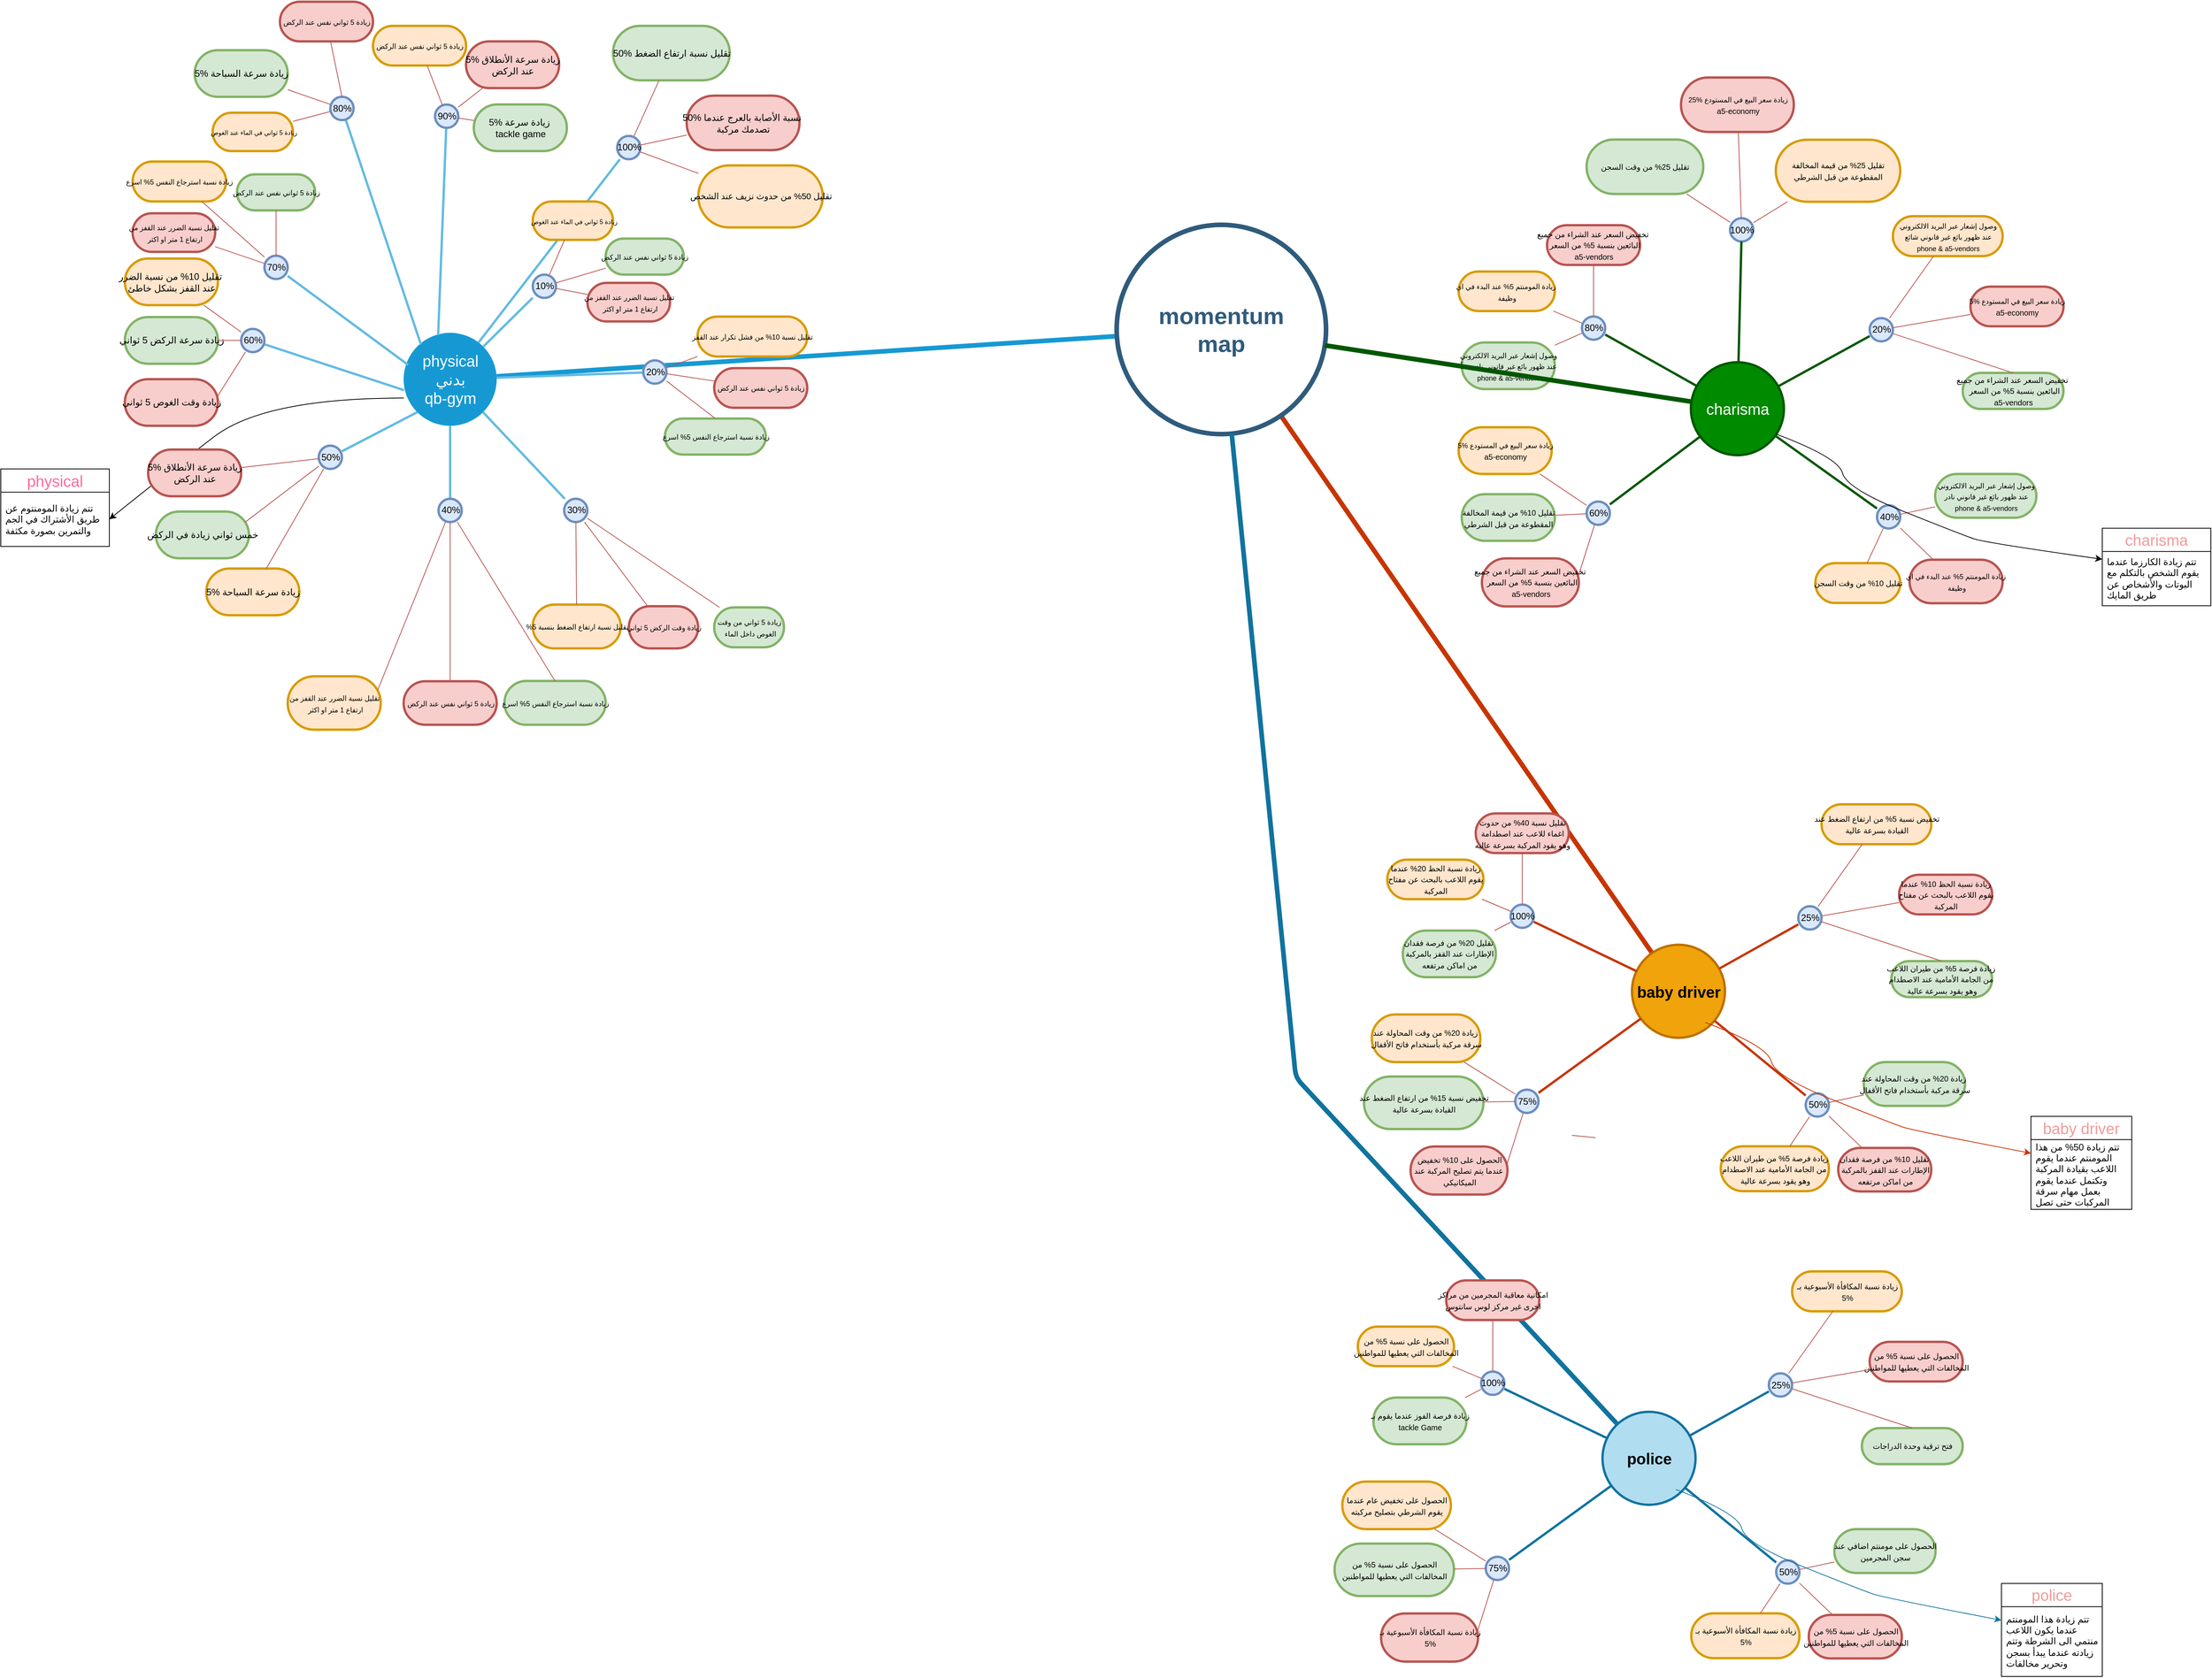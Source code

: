 <mxfile version="24.2.5" type="github">
  <diagram id="6a731a19-8d31-9384-78a2-239565b7b9f0" name="Page-1">
    <mxGraphModel dx="5266" dy="3785" grid="1" gridSize="10" guides="1" tooltips="1" connect="1" arrows="1" fold="1" page="1" pageScale="1" pageWidth="1169" pageHeight="827" background="none" math="0" shadow="0">
      <root>
        <mxCell id="0" />
        <mxCell id="1" parent="0" />
        <mxCell id="WLHqO2OZkGNbgsktWJH0-1776" style="endArrow=none;strokeWidth=6;strokeColor=#C73500;html=1;fillColor=#fa6800;" edge="1" parent="1" source="1515" target="WLHqO2OZkGNbgsktWJH0-1732">
          <mxGeometry relative="1" as="geometry">
            <mxPoint x="1177" y="707" as="sourcePoint" />
            <mxPoint x="1448" y="268" as="targetPoint" />
          </mxGeometry>
        </mxCell>
        <mxCell id="1350" value="physical&lt;br&gt;&lt;div&gt;بدني&lt;br&gt;qb-gym&lt;/div&gt;" style="ellipse;whiteSpace=wrap;html=1;shadow=0;fontFamily=Helvetica;fontSize=20;fontColor=#FFFFFF;align=center;strokeWidth=3;fillColor=#1699D3;strokeColor=none;" parent="1" vertex="1">
          <mxGeometry x="109.5" y="-940.71" width="120" height="120" as="geometry" />
        </mxCell>
        <mxCell id="1359" style="endArrow=none;strokeWidth=6;strokeColor=#1699D3;html=1;" parent="1" source="1515" target="1350" edge="1">
          <mxGeometry relative="1" as="geometry" />
        </mxCell>
        <mxCell id="1373" value="100%" style="rounded=1;fillColor=#dae8fc;strokeColor=#6c8ebf;strokeWidth=3;shadow=0;html=1;arcSize=50;" parent="1" vertex="1">
          <mxGeometry x="384.87" y="-1194.59" width="30" height="30" as="geometry" />
        </mxCell>
        <mxCell id="1377" value="" style="edgeStyle=none;endArrow=none;strokeWidth=3;strokeColor=#64BBE2;html=1;" parent="1" source="1350" target="WLHqO2OZkGNbgsktWJH0-1553" edge="1">
          <mxGeometry x="-221.5" y="56.5" width="100" height="100" as="geometry">
            <mxPoint x="-635.5" y="-1055.71" as="sourcePoint" />
            <mxPoint x="313.125" y="-820.71" as="targetPoint" />
          </mxGeometry>
        </mxCell>
        <mxCell id="1379" value="" style="edgeStyle=none;endArrow=none;strokeWidth=3;strokeColor=#64BBE2;html=1;exitX=0.5;exitY=1;exitDx=0;exitDy=0;" parent="1" source="1350" target="WLHqO2OZkGNbgsktWJH0-1549" edge="1">
          <mxGeometry x="-221.5" y="56.5" width="100" height="100" as="geometry">
            <mxPoint x="-635.5" y="-1055.71" as="sourcePoint" />
            <mxPoint x="94.192" y="-770.71" as="targetPoint" />
          </mxGeometry>
        </mxCell>
        <mxCell id="1380" value="" style="edgeStyle=none;endArrow=none;strokeWidth=3;strokeColor=#64BBE2;html=1;exitX=0;exitY=1;exitDx=0;exitDy=0;" parent="1" source="1350" target="WLHqO2OZkGNbgsktWJH0-1548" edge="1">
          <mxGeometry x="-221.5" y="56.5" width="100" height="100" as="geometry">
            <mxPoint x="-635.5" y="-1055.71" as="sourcePoint" />
            <mxPoint x="57" y="-820.71" as="targetPoint" />
          </mxGeometry>
        </mxCell>
        <mxCell id="1381" value="" style="edgeStyle=none;endArrow=none;strokeWidth=3;strokeColor=#64BBE2;html=1;exitX=0.005;exitY=0.617;exitDx=0;exitDy=0;exitPerimeter=0;" parent="1" source="1350" target="WLHqO2OZkGNbgsktWJH0-1547" edge="1">
          <mxGeometry x="-221.5" y="56.5" width="100" height="100" as="geometry">
            <mxPoint x="-635.5" y="-1055.71" as="sourcePoint" />
            <mxPoint x="46" y="-880.71" as="targetPoint" />
          </mxGeometry>
        </mxCell>
        <mxCell id="1382" value="" style="edgeStyle=none;endArrow=none;strokeWidth=3;strokeColor=#64BBE2;html=1;exitX=0.047;exitY=0.344;exitDx=0;exitDy=0;exitPerimeter=0;" parent="1" source="1350" target="WLHqO2OZkGNbgsktWJH0-1545" edge="1">
          <mxGeometry x="-221.5" y="56.5" width="100" height="100" as="geometry">
            <mxPoint x="-635.5" y="-1055.71" as="sourcePoint" />
            <mxPoint x="51.808" y="-925.71" as="targetPoint" />
          </mxGeometry>
        </mxCell>
        <mxCell id="1384" value="" style="edgeStyle=none;endArrow=none;strokeWidth=3;strokeColor=#64BBE2;html=1;exitX=0.371;exitY=0.024;exitDx=0;exitDy=0;exitPerimeter=0;" parent="1" source="1350" target="WLHqO2OZkGNbgsktWJH0-1544" edge="1">
          <mxGeometry x="-221.5" y="56.5" width="100" height="100" as="geometry">
            <mxPoint x="-635.5" y="-1055.71" as="sourcePoint" />
            <mxPoint x="140.838" y="-1032.21" as="targetPoint" />
          </mxGeometry>
        </mxCell>
        <mxCell id="1385" value="" style="edgeStyle=none;endArrow=none;strokeWidth=3;strokeColor=#64BBE2;html=1;" parent="1" source="1350" target="1373" edge="1">
          <mxGeometry x="-221.5" y="56.5" width="100" height="100" as="geometry">
            <mxPoint x="-635.5" y="-1055.71" as="sourcePoint" />
            <mxPoint x="-535.5" y="-1155.71" as="targetPoint" />
          </mxGeometry>
        </mxCell>
        <mxCell id="1515" value="momentum&lt;br&gt;map" style="ellipse;whiteSpace=wrap;html=1;shadow=0;fontFamily=Helvetica;fontSize=30;fontColor=#2F5B7C;align=center;strokeColor=#2F5B7C;strokeWidth=6;fillColor=#FFFFFF;fontStyle=1;gradientColor=none;" parent="1" vertex="1">
          <mxGeometry x="1029" y="-1080" width="270" height="270" as="geometry" />
        </mxCell>
        <mxCell id="104TM-tIM6dC0J846HSY-1542" value="" style="edgeStyle=none;endArrow=none;strokeWidth=3;strokeColor=#64BBE2;html=1;exitX=1;exitY=1;exitDx=0;exitDy=0;" parent="1" source="1350" target="WLHqO2OZkGNbgsktWJH0-1550" edge="1">
          <mxGeometry x="-221.5" y="56.5" width="100" height="100" as="geometry">
            <mxPoint x="147" y="-820.21" as="sourcePoint" />
            <mxPoint x="217.403" y="-745.71" as="targetPoint" />
          </mxGeometry>
        </mxCell>
        <mxCell id="WLHqO2OZkGNbgsktWJH0-1544" value="90%" style="rounded=1;fillColor=#dae8fc;strokeColor=#6c8ebf;strokeWidth=3;shadow=0;html=1;arcSize=50;" vertex="1" parent="1">
          <mxGeometry x="150" y="-1235.09" width="30" height="30" as="geometry" />
        </mxCell>
        <mxCell id="WLHqO2OZkGNbgsktWJH0-1546" value="" style="edgeStyle=none;endArrow=none;strokeWidth=3;strokeColor=#64BBE2;html=1;exitX=0.186;exitY=0.126;exitDx=0;exitDy=0;exitPerimeter=0;" edge="1" parent="1" source="1350" target="WLHqO2OZkGNbgsktWJH0-1551">
          <mxGeometry x="-221.5" y="56.5" width="100" height="100" as="geometry">
            <mxPoint x="138" y="-932.21" as="sourcePoint" />
            <mxPoint x="106" y="-982.21" as="targetPoint" />
          </mxGeometry>
        </mxCell>
        <mxCell id="WLHqO2OZkGNbgsktWJH0-1545" value="70%" style="rounded=1;fillColor=#dae8fc;strokeColor=#6c8ebf;strokeWidth=3;shadow=0;html=1;arcSize=50;" vertex="1" parent="1">
          <mxGeometry x="-70" y="-1040.09" width="30" height="30" as="geometry" />
        </mxCell>
        <mxCell id="WLHqO2OZkGNbgsktWJH0-1547" value="60%" style="rounded=1;fillColor=#dae8fc;strokeColor=#6c8ebf;strokeWidth=3;shadow=0;html=1;arcSize=50;" vertex="1" parent="1">
          <mxGeometry x="-100" y="-945.8" width="30" height="30" as="geometry" />
        </mxCell>
        <mxCell id="WLHqO2OZkGNbgsktWJH0-1548" value="50%" style="rounded=1;fillColor=#dae8fc;strokeColor=#6c8ebf;strokeWidth=3;shadow=0;html=1;arcSize=50;" vertex="1" parent="1">
          <mxGeometry y="-795.09" width="30" height="30" as="geometry" />
        </mxCell>
        <mxCell id="WLHqO2OZkGNbgsktWJH0-1549" value="40%" style="rounded=1;fillColor=#dae8fc;strokeColor=#6c8ebf;strokeWidth=3;shadow=0;html=1;arcSize=50;" vertex="1" parent="1">
          <mxGeometry x="154.5" y="-726.59" width="30" height="30" as="geometry" />
        </mxCell>
        <mxCell id="WLHqO2OZkGNbgsktWJH0-1550" value="30%" style="rounded=1;fillColor=#dae8fc;strokeColor=#6c8ebf;strokeWidth=3;shadow=0;html=1;arcSize=50;" vertex="1" parent="1">
          <mxGeometry x="316.5" y="-726.59" width="30" height="30" as="geometry" />
        </mxCell>
        <mxCell id="WLHqO2OZkGNbgsktWJH0-1551" value="80%" style="rounded=1;fillColor=#dae8fc;strokeColor=#6c8ebf;strokeWidth=3;shadow=0;html=1;arcSize=50;" vertex="1" parent="1">
          <mxGeometry x="15" y="-1245.09" width="30" height="30" as="geometry" />
        </mxCell>
        <mxCell id="WLHqO2OZkGNbgsktWJH0-1553" value="20%" style="rounded=1;fillColor=#dae8fc;strokeColor=#6c8ebf;strokeWidth=3;shadow=0;html=1;arcSize=50;" vertex="1" parent="1">
          <mxGeometry x="418.5" y="-905.09" width="30" height="30" as="geometry" />
        </mxCell>
        <mxCell id="WLHqO2OZkGNbgsktWJH0-1555" value="" style="edgeStyle=none;endArrow=none;strokeWidth=3;strokeColor=#64BBE2;html=1;" edge="1" parent="1" source="1350" target="WLHqO2OZkGNbgsktWJH0-1554">
          <mxGeometry x="-221.5" y="56.5" width="100" height="100" as="geometry">
            <mxPoint x="226" y="-901.21" as="sourcePoint" />
            <mxPoint x="292.417" y="-924.774" as="targetPoint" />
          </mxGeometry>
        </mxCell>
        <mxCell id="WLHqO2OZkGNbgsktWJH0-1554" value="10%" style="rounded=1;fillColor=#dae8fc;strokeColor=#6c8ebf;strokeWidth=3;shadow=0;html=1;arcSize=50;" vertex="1" parent="1">
          <mxGeometry x="276" y="-1015.71" width="30" height="30" as="geometry" />
        </mxCell>
        <mxCell id="WLHqO2OZkGNbgsktWJH0-1561" value="&lt;font style=&quot;font-size: 8px;&quot;&gt;&amp;nbsp;زيادة 5 ثواني في الماء عند الغوص&lt;/font&gt;" style="rounded=1;fillColor=#ffe6cc;strokeColor=#d79b00;strokeWidth=3;shadow=0;html=1;arcSize=50;" vertex="1" parent="1">
          <mxGeometry x="276" y="-1110.09" width="103.5" height="49.5" as="geometry" />
        </mxCell>
        <mxCell id="WLHqO2OZkGNbgsktWJH0-1564" value="" style="endArrow=none;html=1;rounded=0;fillColor=#f8cecc;strokeColor=#b85450;" edge="1" parent="1" source="WLHqO2OZkGNbgsktWJH0-1554" target="WLHqO2OZkGNbgsktWJH0-1563">
          <mxGeometry width="50" height="50" relative="1" as="geometry">
            <mxPoint x="306" y="-1002.21" as="sourcePoint" />
            <mxPoint x="398" y="-1012.21" as="targetPoint" />
            <Array as="points" />
          </mxGeometry>
        </mxCell>
        <mxCell id="WLHqO2OZkGNbgsktWJH0-1563" value="&lt;font style=&quot;font-size: 9px;&quot;&gt;زيادة 5 ثواني نفس عند الركض&lt;/font&gt;" style="rounded=1;fillColor=#d5e8d4;strokeColor=#82b366;strokeWidth=3;shadow=0;html=1;arcSize=50;" vertex="1" parent="1">
          <mxGeometry x="370" y="-1062.21" width="100.75" height="46.5" as="geometry" />
        </mxCell>
        <mxCell id="WLHqO2OZkGNbgsktWJH0-1566" value="&lt;font style=&quot;font-size: 9px;&quot;&gt;تقليل نسبة الضرر عند القفز من&lt;/font&gt;&lt;div&gt;&lt;font style=&quot;font-size: 9px;&quot;&gt;&amp;nbsp;ارتفاع 1 متر او اكثر&lt;/font&gt;&lt;/div&gt;" style="rounded=1;fillColor=#f8cecc;strokeColor=#b85450;strokeWidth=3;shadow=0;html=1;arcSize=50;" vertex="1" parent="1">
          <mxGeometry x="346.5" y="-1005.09" width="106.5" height="49.75" as="geometry" />
        </mxCell>
        <mxCell id="WLHqO2OZkGNbgsktWJH0-1567" value="" style="endArrow=none;html=1;rounded=0;fillColor=#f8cecc;strokeColor=#b85450;" edge="1" parent="1" source="WLHqO2OZkGNbgsktWJH0-1554" target="WLHqO2OZkGNbgsktWJH0-1566">
          <mxGeometry width="50" height="50" relative="1" as="geometry">
            <mxPoint x="316" y="-993.21" as="sourcePoint" />
            <mxPoint x="336" y="-995.21" as="targetPoint" />
            <Array as="points" />
          </mxGeometry>
        </mxCell>
        <mxCell id="WLHqO2OZkGNbgsktWJH0-1568" value="&lt;span style=&quot;font-size: 9px;&quot;&gt;زيادة 5 ثواني نفس عند الركض&lt;/span&gt;" style="rounded=1;fillColor=#f8cecc;strokeColor=#b85450;strokeWidth=3;shadow=0;html=1;arcSize=50;" vertex="1" parent="1">
          <mxGeometry x="510" y="-895.09" width="120" height="51.13" as="geometry" />
        </mxCell>
        <mxCell id="WLHqO2OZkGNbgsktWJH0-1569" value="" style="endArrow=none;html=1;rounded=0;fillColor=#f8cecc;strokeColor=#b85450;" edge="1" parent="1" target="WLHqO2OZkGNbgsktWJH0-1568" source="WLHqO2OZkGNbgsktWJH0-1553">
          <mxGeometry width="50" height="50" relative="1" as="geometry">
            <mxPoint x="435" y="-879.59" as="sourcePoint" />
            <mxPoint x="482.0" y="-890.09" as="targetPoint" />
            <Array as="points" />
          </mxGeometry>
        </mxCell>
        <mxCell id="WLHqO2OZkGNbgsktWJH0-1570" value="&lt;font style=&quot;font-size: 9px;&quot;&gt;تقليل نسبة 10% من فشل تكرار عند القفز&lt;/font&gt;" style="rounded=1;fillColor=#ffe6cc;strokeColor=#d79b00;strokeWidth=3;shadow=0;html=1;arcSize=50;" vertex="1" parent="1">
          <mxGeometry x="488.5" y="-961.59" width="141.5" height="51.5" as="geometry" />
        </mxCell>
        <mxCell id="WLHqO2OZkGNbgsktWJH0-1571" value="" style="endArrow=none;html=1;rounded=0;fillColor=#f8cecc;strokeColor=#b85450;" edge="1" parent="1" target="WLHqO2OZkGNbgsktWJH0-1570" source="WLHqO2OZkGNbgsktWJH0-1553">
          <mxGeometry width="50" height="50" relative="1" as="geometry">
            <mxPoint x="455" y="-912.34" as="sourcePoint" />
            <mxPoint x="485" y="-912.34" as="targetPoint" />
            <Array as="points" />
          </mxGeometry>
        </mxCell>
        <mxCell id="WLHqO2OZkGNbgsktWJH0-1572" value="&lt;font style=&quot;font-size: 9px;&quot;&gt;زيادة نسبة استرجاع النفس 5% اسرع&lt;/font&gt;" style="rounded=1;fillColor=#d5e8d4;strokeColor=#82b366;strokeWidth=3;shadow=0;html=1;arcSize=50;" vertex="1" parent="1">
          <mxGeometry x="446.5" y="-830.09" width="130" height="46.5" as="geometry" />
        </mxCell>
        <mxCell id="WLHqO2OZkGNbgsktWJH0-1573" value="" style="endArrow=none;html=1;rounded=0;fillColor=#f8cecc;strokeColor=#b85450;entryX=0.5;entryY=0;entryDx=0;entryDy=0;" edge="1" parent="1" target="WLHqO2OZkGNbgsktWJH0-1572" source="WLHqO2OZkGNbgsktWJH0-1553">
          <mxGeometry width="50" height="50" relative="1" as="geometry">
            <mxPoint x="425" y="-855.09" as="sourcePoint" />
            <mxPoint x="455" y="-855.09" as="targetPoint" />
            <Array as="points" />
          </mxGeometry>
        </mxCell>
        <mxCell id="WLHqO2OZkGNbgsktWJH0-1575" value="&lt;font style=&quot;font-size: 9px;&quot;&gt;زيادة 5 ثواني من وقت&lt;/font&gt;&lt;div&gt;&lt;font style=&quot;font-size: 9px;&quot;&gt;&amp;nbsp;الغوص داخل الماء&lt;/font&gt;&lt;/div&gt;" style="rounded=1;fillColor=#d5e8d4;strokeColor=#82b366;strokeWidth=3;shadow=0;html=1;arcSize=50;" vertex="1" parent="1">
          <mxGeometry x="510" y="-586.52" width="90" height="51.5" as="geometry" />
        </mxCell>
        <mxCell id="WLHqO2OZkGNbgsktWJH0-1576" value="" style="endArrow=none;html=1;rounded=0;fillColor=#f8cecc;strokeColor=#b85450;" edge="1" parent="1" target="WLHqO2OZkGNbgsktWJH0-1575" source="WLHqO2OZkGNbgsktWJH0-1550">
          <mxGeometry width="50" height="50" relative="1" as="geometry">
            <mxPoint x="277" y="-662.052" as="sourcePoint" />
            <mxPoint x="290" y="-638.09" as="targetPoint" />
            <Array as="points" />
          </mxGeometry>
        </mxCell>
        <mxCell id="WLHqO2OZkGNbgsktWJH0-1577" value="&lt;font style=&quot;font-size: 9px;&quot;&gt;%تقليل نسبة ارتفاع الضغط بنسبة 5&lt;/font&gt;" style="rounded=1;fillColor=#ffe6cc;strokeColor=#d79b00;strokeWidth=3;shadow=0;html=1;arcSize=50;" vertex="1" parent="1">
          <mxGeometry x="276" y="-590.09" width="113.5" height="56.5" as="geometry" />
        </mxCell>
        <mxCell id="WLHqO2OZkGNbgsktWJH0-1578" value="" style="endArrow=none;html=1;rounded=0;fillColor=#f8cecc;strokeColor=#b85450;curved=0;" edge="1" parent="1" target="WLHqO2OZkGNbgsktWJH0-1577" source="WLHqO2OZkGNbgsktWJH0-1550">
          <mxGeometry width="50" height="50" relative="1" as="geometry">
            <mxPoint x="270.25" y="-616.593" as="sourcePoint" />
            <mxPoint x="230" y="-571.8" as="targetPoint" />
            <Array as="points" />
          </mxGeometry>
        </mxCell>
        <mxCell id="WLHqO2OZkGNbgsktWJH0-1579" value="&lt;font style=&quot;font-size: 9px;&quot;&gt;زيادة وقت الركض 5 ثواني&lt;/font&gt;" style="rounded=1;fillColor=#f8cecc;strokeColor=#b85450;strokeWidth=3;shadow=0;html=1;arcSize=50;" vertex="1" parent="1">
          <mxGeometry x="400" y="-587.96" width="89.25" height="54.37" as="geometry" />
        </mxCell>
        <mxCell id="WLHqO2OZkGNbgsktWJH0-1580" value="" style="endArrow=none;html=1;rounded=0;fillColor=#f8cecc;strokeColor=#b85450;" edge="1" parent="1" target="WLHqO2OZkGNbgsktWJH0-1579" source="WLHqO2OZkGNbgsktWJH0-1550">
          <mxGeometry width="50" height="50" relative="1" as="geometry">
            <mxPoint x="283.5" y="-622.59" as="sourcePoint" />
            <mxPoint x="290" y="-592.09" as="targetPoint" />
            <Array as="points" />
          </mxGeometry>
        </mxCell>
        <mxCell id="WLHqO2OZkGNbgsktWJH0-1583" value="" style="endArrow=none;html=1;rounded=0;fillColor=#f8cecc;strokeColor=#b85450;" edge="1" parent="1" source="WLHqO2OZkGNbgsktWJH0-1554" target="WLHqO2OZkGNbgsktWJH0-1561">
          <mxGeometry width="50" height="50" relative="1" as="geometry">
            <mxPoint x="247" y="-1076.09" as="sourcePoint" />
            <mxPoint x="428" y="-1125.09" as="targetPoint" />
            <Array as="points" />
          </mxGeometry>
        </mxCell>
        <mxCell id="WLHqO2OZkGNbgsktWJH0-1593" value="&lt;span style=&quot;font-size: 9px;&quot;&gt;زيادة 5 ثواني نفس عند الركض&lt;/span&gt;" style="rounded=1;fillColor=#f8cecc;strokeColor=#b85450;strokeWidth=3;shadow=0;html=1;arcSize=50;" vertex="1" parent="1">
          <mxGeometry x="109.5" y="-491.22" width="120" height="56.13" as="geometry" />
        </mxCell>
        <mxCell id="WLHqO2OZkGNbgsktWJH0-1594" value="" style="endArrow=none;html=1;rounded=0;fillColor=#f8cecc;strokeColor=#b85450;" edge="1" parent="1" target="WLHqO2OZkGNbgsktWJH0-1593" source="WLHqO2OZkGNbgsktWJH0-1549">
          <mxGeometry width="50" height="50" relative="1" as="geometry">
            <mxPoint x="-280" y="-588.71" as="sourcePoint" />
            <mxPoint x="-247.0" y="-589.21" as="targetPoint" />
            <Array as="points" />
          </mxGeometry>
        </mxCell>
        <mxCell id="WLHqO2OZkGNbgsktWJH0-1595" value="&lt;span style=&quot;font-size: 9px;&quot;&gt;تقليل نسبة الضرر عند القفز من&lt;/span&gt;&lt;div&gt;&lt;span style=&quot;font-size: 9px;&quot;&gt;&amp;nbsp;ارتفاع 1 متر او اكثر&lt;/span&gt;&lt;/div&gt;" style="rounded=1;fillColor=#ffe6cc;strokeColor=#d79b00;strokeWidth=3;shadow=0;html=1;arcSize=50;" vertex="1" parent="1">
          <mxGeometry x="-40" y="-497.59" width="120" height="68.88" as="geometry" />
        </mxCell>
        <mxCell id="WLHqO2OZkGNbgsktWJH0-1596" value="" style="endArrow=none;html=1;rounded=0;fillColor=#f8cecc;strokeColor=#b85450;entryX=0.967;entryY=0.26;entryDx=0;entryDy=0;entryPerimeter=0;" edge="1" parent="1" target="WLHqO2OZkGNbgsktWJH0-1595" source="WLHqO2OZkGNbgsktWJH0-1549">
          <mxGeometry width="50" height="50" relative="1" as="geometry">
            <mxPoint x="-280" y="-596.59" as="sourcePoint" />
            <mxPoint x="-244" y="-611.46" as="targetPoint" />
            <Array as="points" />
          </mxGeometry>
        </mxCell>
        <mxCell id="WLHqO2OZkGNbgsktWJH0-1597" value="&lt;font style=&quot;font-size: 9px;&quot;&gt;زيادة نسبة استرجاع النفس 5% اسرع&lt;/font&gt;" style="rounded=1;fillColor=#d5e8d4;strokeColor=#82b366;strokeWidth=3;shadow=0;html=1;arcSize=50;" vertex="1" parent="1">
          <mxGeometry x="239.5" y="-491.59" width="130.5" height="56.5" as="geometry" />
        </mxCell>
        <mxCell id="WLHqO2OZkGNbgsktWJH0-1598" value="" style="endArrow=none;html=1;rounded=0;fillColor=#f8cecc;strokeColor=#b85450;entryX=0.5;entryY=0;entryDx=0;entryDy=0;" edge="1" parent="1" target="WLHqO2OZkGNbgsktWJH0-1597" source="WLHqO2OZkGNbgsktWJH0-1549">
          <mxGeometry width="50" height="50" relative="1" as="geometry">
            <mxPoint x="-280" y="-582.71" as="sourcePoint" />
            <mxPoint x="-274" y="-554.21" as="targetPoint" />
            <Array as="points" />
          </mxGeometry>
        </mxCell>
        <mxCell id="WLHqO2OZkGNbgsktWJH0-1599" value="&lt;font color=&quot;#ff6b9c&quot;&gt;&lt;span style=&quot;font-size: 20px;&quot;&gt;physical&lt;/span&gt;&lt;/font&gt;" style="swimlane;fontStyle=0;childLayout=stackLayout;horizontal=1;startSize=30;horizontalStack=0;resizeParent=1;resizeParentMax=0;resizeLast=0;collapsible=1;marginBottom=0;whiteSpace=wrap;html=1;" vertex="1" parent="1">
          <mxGeometry x="-410" y="-765.09" width="140" height="100" as="geometry" />
        </mxCell>
        <mxCell id="WLHqO2OZkGNbgsktWJH0-1600" value="تتم زيادة المومنتوم عن طريق الأشتراك في الجم والتمرين بصورة مكثفة" style="text;strokeColor=none;fillColor=none;align=left;verticalAlign=middle;spacingLeft=4;spacingRight=4;overflow=hidden;points=[[0,0.5],[1,0.5]];portConstraint=eastwest;rotatable=0;whiteSpace=wrap;html=1;" vertex="1" parent="WLHqO2OZkGNbgsktWJH0-1599">
          <mxGeometry y="30" width="140" height="70" as="geometry" />
        </mxCell>
        <mxCell id="WLHqO2OZkGNbgsktWJH0-1603" value="" style="curved=1;endArrow=classic;html=1;rounded=0;entryX=1;entryY=0.5;entryDx=0;entryDy=0;exitX=0.002;exitY=0.701;exitDx=0;exitDy=0;exitPerimeter=0;" edge="1" parent="1" source="1350" target="WLHqO2OZkGNbgsktWJH0-1600">
          <mxGeometry width="50" height="50" relative="1" as="geometry">
            <mxPoint x="330" y="-736.59" as="sourcePoint" />
            <mxPoint x="380" y="-786.59" as="targetPoint" />
            <Array as="points">
              <mxPoint x="-70" y="-856.59" />
              <mxPoint x="-200" y="-756.59" />
            </Array>
          </mxGeometry>
        </mxCell>
        <mxCell id="WLHqO2OZkGNbgsktWJH0-1604" value="5% زيادة سرعة الأنطلاق&lt;div&gt;عند الركض&lt;/div&gt;" style="rounded=1;fillColor=#f8cecc;strokeColor=#b85450;strokeWidth=3;shadow=0;html=1;arcSize=50;" vertex="1" parent="1">
          <mxGeometry x="-220" y="-790.09" width="120" height="60.19" as="geometry" />
        </mxCell>
        <mxCell id="WLHqO2OZkGNbgsktWJH0-1605" value="خمس ثواني زيادة في الركض" style="rounded=1;fillColor=#d5e8d4;strokeColor=#82b366;strokeWidth=3;shadow=0;html=1;arcSize=50;" vertex="1" parent="1">
          <mxGeometry x="-210" y="-710.09" width="120" height="60.19" as="geometry" />
        </mxCell>
        <mxCell id="WLHqO2OZkGNbgsktWJH0-1606" value="5% زيادة سرعة السباحة" style="rounded=1;fillColor=#ffe6cc;strokeColor=#d79b00;strokeWidth=3;shadow=0;html=1;arcSize=50;" vertex="1" parent="1">
          <mxGeometry x="-145" y="-636.59" width="120" height="60.19" as="geometry" />
        </mxCell>
        <mxCell id="WLHqO2OZkGNbgsktWJH0-1607" value="" style="endArrow=none;html=1;rounded=0;fillColor=#f8cecc;strokeColor=#b85450;" edge="1" parent="1" source="WLHqO2OZkGNbgsktWJH0-1548" target="WLHqO2OZkGNbgsktWJH0-1604">
          <mxGeometry width="50" height="50" relative="1" as="geometry">
            <mxPoint x="-16.75" y="-808.59" as="sourcePoint" />
            <mxPoint x="-111.75" y="-761.59" as="targetPoint" />
            <Array as="points" />
          </mxGeometry>
        </mxCell>
        <mxCell id="WLHqO2OZkGNbgsktWJH0-1608" value="" style="endArrow=none;html=1;rounded=0;fillColor=#f8cecc;strokeColor=#b85450;entryX=0.957;entryY=0.231;entryDx=0;entryDy=0;entryPerimeter=0;" edge="1" parent="1" source="WLHqO2OZkGNbgsktWJH0-1548" target="WLHqO2OZkGNbgsktWJH0-1605">
          <mxGeometry width="50" height="50" relative="1" as="geometry">
            <mxPoint y="-793.4" as="sourcePoint" />
            <mxPoint x="-95" y="-746.4" as="targetPoint" />
            <Array as="points" />
          </mxGeometry>
        </mxCell>
        <mxCell id="WLHqO2OZkGNbgsktWJH0-1609" value="" style="endArrow=none;html=1;rounded=0;fillColor=#f8cecc;strokeColor=#b85450;" edge="1" parent="1" source="WLHqO2OZkGNbgsktWJH0-1548" target="WLHqO2OZkGNbgsktWJH0-1606">
          <mxGeometry width="50" height="50" relative="1" as="geometry">
            <mxPoint x="185" y="-674.59" as="sourcePoint" />
            <mxPoint x="90" y="-627.59" as="targetPoint" />
            <Array as="points" />
          </mxGeometry>
        </mxCell>
        <mxCell id="WLHqO2OZkGNbgsktWJH0-1610" value="زيادة وقت الغوص 5 ثواني" style="rounded=1;fillColor=#f8cecc;strokeColor=#b85450;strokeWidth=3;shadow=0;html=1;arcSize=50;" vertex="1" parent="1">
          <mxGeometry x="-250" y="-880.9" width="120" height="60.19" as="geometry" />
        </mxCell>
        <mxCell id="WLHqO2OZkGNbgsktWJH0-1611" value="زيادة سرعة الركض 5 ثواني" style="rounded=1;fillColor=#d5e8d4;strokeColor=#82b366;strokeWidth=3;shadow=0;html=1;arcSize=50;" vertex="1" parent="1">
          <mxGeometry x="-250" y="-960.99" width="120" height="60.19" as="geometry" />
        </mxCell>
        <mxCell id="WLHqO2OZkGNbgsktWJH0-1612" value="تقليل 10% من نسبة الضرر&amp;nbsp;&lt;div&gt;عند القفز بشكل خاطئ&lt;/div&gt;" style="rounded=1;fillColor=#ffe6cc;strokeColor=#d79b00;strokeWidth=3;shadow=0;html=1;arcSize=50;" vertex="1" parent="1">
          <mxGeometry x="-250" y="-1036.51" width="120" height="60.19" as="geometry" />
        </mxCell>
        <mxCell id="WLHqO2OZkGNbgsktWJH0-1613" value="" style="endArrow=none;html=1;rounded=0;fillColor=#f8cecc;strokeColor=#b85450;" edge="1" parent="1" source="WLHqO2OZkGNbgsktWJH0-1547" target="WLHqO2OZkGNbgsktWJH0-1612">
          <mxGeometry width="50" height="50" relative="1" as="geometry">
            <mxPoint x="-85" y="-1004.32" as="sourcePoint" />
            <mxPoint x="-130" y="-976.32" as="targetPoint" />
            <Array as="points" />
          </mxGeometry>
        </mxCell>
        <mxCell id="WLHqO2OZkGNbgsktWJH0-1614" value="" style="endArrow=none;html=1;rounded=0;fillColor=#f8cecc;strokeColor=#b85450;" edge="1" parent="1" source="WLHqO2OZkGNbgsktWJH0-1547" target="WLHqO2OZkGNbgsktWJH0-1611">
          <mxGeometry width="50" height="50" relative="1" as="geometry">
            <mxPoint x="-100" y="-938.8" as="sourcePoint" />
            <mxPoint x="-145" y="-910.8" as="targetPoint" />
            <Array as="points" />
          </mxGeometry>
        </mxCell>
        <mxCell id="WLHqO2OZkGNbgsktWJH0-1615" value="" style="endArrow=none;html=1;rounded=0;fillColor=#f8cecc;strokeColor=#b85450;entryX=0.994;entryY=0.373;entryDx=0;entryDy=0;entryPerimeter=0;" edge="1" parent="1" source="WLHqO2OZkGNbgsktWJH0-1547" target="WLHqO2OZkGNbgsktWJH0-1610">
          <mxGeometry width="50" height="50" relative="1" as="geometry">
            <mxPoint x="-85" y="-890.8" as="sourcePoint" />
            <mxPoint x="-130" y="-862.8" as="targetPoint" />
            <Array as="points" />
          </mxGeometry>
        </mxCell>
        <mxCell id="WLHqO2OZkGNbgsktWJH0-1618" value="&lt;font style=&quot;font-size: 9px;&quot;&gt;تقليل نسبة الضرر عند القفز من&lt;/font&gt;&lt;div&gt;&lt;font style=&quot;font-size: 9px;&quot;&gt;&amp;nbsp;ارتفاع 1 متر او اكثر&lt;/font&gt;&lt;/div&gt;" style="rounded=1;fillColor=#f8cecc;strokeColor=#b85450;strokeWidth=3;shadow=0;html=1;arcSize=50;" vertex="1" parent="1">
          <mxGeometry x="-240" y="-1094.84" width="106.5" height="49.75" as="geometry" />
        </mxCell>
        <mxCell id="WLHqO2OZkGNbgsktWJH0-1619" value="&lt;font style=&quot;font-size: 9px;&quot;&gt;زيادة 5 ثواني نفس عند الركض&lt;/font&gt;" style="rounded=1;fillColor=#d5e8d4;strokeColor=#82b366;strokeWidth=3;shadow=0;html=1;arcSize=50;" vertex="1" parent="1">
          <mxGeometry x="-105.37" y="-1145.09" width="100.75" height="46.5" as="geometry" />
        </mxCell>
        <mxCell id="WLHqO2OZkGNbgsktWJH0-1620" value="&lt;font style=&quot;font-size: 9px;&quot;&gt;زيادة نسبة استرجاع النفس 5% اسرع&lt;/font&gt;" style="rounded=1;fillColor=#ffe6cc;strokeColor=#d79b00;strokeWidth=3;shadow=0;html=1;arcSize=50;" vertex="1" parent="1">
          <mxGeometry x="-240" y="-1161.59" width="120.5" height="51.5" as="geometry" />
        </mxCell>
        <mxCell id="WLHqO2OZkGNbgsktWJH0-1621" value="" style="endArrow=none;html=1;rounded=0;fillColor=#f8cecc;strokeColor=#b85450;" edge="1" parent="1" source="WLHqO2OZkGNbgsktWJH0-1545" target="WLHqO2OZkGNbgsktWJH0-1619">
          <mxGeometry width="50" height="50" relative="1" as="geometry">
            <mxPoint x="-52" y="-1040.09" as="sourcePoint" />
            <mxPoint x="-100" y="-1075.09" as="targetPoint" />
            <Array as="points" />
          </mxGeometry>
        </mxCell>
        <mxCell id="WLHqO2OZkGNbgsktWJH0-1622" value="" style="endArrow=none;html=1;rounded=0;fillColor=#f8cecc;strokeColor=#b85450;" edge="1" parent="1" source="WLHqO2OZkGNbgsktWJH0-1545" target="WLHqO2OZkGNbgsktWJH0-1620">
          <mxGeometry width="50" height="50" relative="1" as="geometry">
            <mxPoint x="-105.37" y="-1041.09" as="sourcePoint" />
            <mxPoint x="-105.37" y="-1100.09" as="targetPoint" />
            <Array as="points" />
          </mxGeometry>
        </mxCell>
        <mxCell id="WLHqO2OZkGNbgsktWJH0-1623" value="" style="endArrow=none;html=1;rounded=0;fillColor=#f8cecc;strokeColor=#b85450;" edge="1" parent="1" source="WLHqO2OZkGNbgsktWJH0-1545" target="WLHqO2OZkGNbgsktWJH0-1618">
          <mxGeometry width="50" height="50" relative="1" as="geometry">
            <mxPoint x="-79" y="-1014.09" as="sourcePoint" />
            <mxPoint x="-160" y="-1085.09" as="targetPoint" />
            <Array as="points" />
          </mxGeometry>
        </mxCell>
        <mxCell id="WLHqO2OZkGNbgsktWJH0-1625" value="&lt;font style=&quot;font-size: 8px;&quot;&gt;&amp;nbsp;زيادة 5 ثواني في الماء عند الغوص&lt;/font&gt;" style="rounded=1;fillColor=#ffe6cc;strokeColor=#d79b00;strokeWidth=3;shadow=0;html=1;arcSize=50;" vertex="1" parent="1">
          <mxGeometry x="-136.75" y="-1224.59" width="103.5" height="49.5" as="geometry" />
        </mxCell>
        <mxCell id="WLHqO2OZkGNbgsktWJH0-1626" value="&lt;span style=&quot;font-size: 9px;&quot;&gt;زيادة 5 ثواني نفس عند الركض&lt;/span&gt;" style="rounded=1;fillColor=#f8cecc;strokeColor=#b85450;strokeWidth=3;shadow=0;html=1;arcSize=50;" vertex="1" parent="1">
          <mxGeometry x="-50" y="-1367.72" width="120" height="51.13" as="geometry" />
        </mxCell>
        <mxCell id="WLHqO2OZkGNbgsktWJH0-1627" value="5% زيادة سرعة السباحة" style="rounded=1;fillColor=#d5e8d4;strokeColor=#82b366;strokeWidth=3;shadow=0;html=1;arcSize=50;" vertex="1" parent="1">
          <mxGeometry x="-160" y="-1305.28" width="120" height="60.19" as="geometry" />
        </mxCell>
        <mxCell id="WLHqO2OZkGNbgsktWJH0-1629" value="" style="endArrow=none;html=1;rounded=0;fillColor=#f8cecc;strokeColor=#b85450;exitX=0.5;exitY=0;exitDx=0;exitDy=0;" edge="1" parent="1" source="WLHqO2OZkGNbgsktWJH0-1551" target="WLHqO2OZkGNbgsktWJH0-1626">
          <mxGeometry width="50" height="50" relative="1" as="geometry">
            <mxPoint x="30" y="-1257.59" as="sourcePoint" />
            <mxPoint x="30" y="-1316.59" as="targetPoint" />
            <Array as="points" />
          </mxGeometry>
        </mxCell>
        <mxCell id="WLHqO2OZkGNbgsktWJH0-1630" value="" style="endArrow=none;html=1;rounded=0;fillColor=#f8cecc;strokeColor=#b85450;" edge="1" parent="1" source="WLHqO2OZkGNbgsktWJH0-1551" target="WLHqO2OZkGNbgsktWJH0-1627">
          <mxGeometry width="50" height="50" relative="1" as="geometry">
            <mxPoint x="-47.5" y="-1205.09" as="sourcePoint" />
            <mxPoint x="-62.5" y="-1276.09" as="targetPoint" />
            <Array as="points" />
          </mxGeometry>
        </mxCell>
        <mxCell id="WLHqO2OZkGNbgsktWJH0-1631" value="" style="endArrow=none;html=1;rounded=0;fillColor=#f8cecc;strokeColor=#b85450;" edge="1" parent="1" source="WLHqO2OZkGNbgsktWJH0-1551" target="WLHqO2OZkGNbgsktWJH0-1625">
          <mxGeometry width="50" height="50" relative="1" as="geometry">
            <mxPoint x="8.25" y="-1219.69" as="sourcePoint" />
            <mxPoint x="-40" y="-1205.094" as="targetPoint" />
            <Array as="points" />
          </mxGeometry>
        </mxCell>
        <mxCell id="WLHqO2OZkGNbgsktWJH0-1632" value="&lt;span style=&quot;font-size: 9px;&quot;&gt;زيادة 5 ثواني نفس عند الركض&lt;/span&gt;" style="rounded=1;fillColor=#ffe6cc;strokeColor=#d79b00;strokeWidth=3;shadow=0;html=1;arcSize=50;" vertex="1" parent="1">
          <mxGeometry x="70" y="-1336.59" width="120" height="51.13" as="geometry" />
        </mxCell>
        <mxCell id="WLHqO2OZkGNbgsktWJH0-1633" value="" style="endArrow=none;html=1;rounded=0;fillColor=#f8cecc;strokeColor=#b85450;" edge="1" parent="1" source="WLHqO2OZkGNbgsktWJH0-1544" target="WLHqO2OZkGNbgsktWJH0-1632">
          <mxGeometry width="50" height="50" relative="1" as="geometry">
            <mxPoint x="40" y="-1234.59" as="sourcePoint" />
            <mxPoint x="25" y="-1306.59" as="targetPoint" />
            <Array as="points" />
          </mxGeometry>
        </mxCell>
        <mxCell id="WLHqO2OZkGNbgsktWJH0-1634" value="5% زيادة سرعة الأنطلاق&lt;div&gt;عند الركض&lt;/div&gt;" style="rounded=1;fillColor=#f8cecc;strokeColor=#b85450;strokeWidth=3;shadow=0;html=1;arcSize=50;" vertex="1" parent="1">
          <mxGeometry x="190" y="-1316.59" width="120" height="60.19" as="geometry" />
        </mxCell>
        <mxCell id="WLHqO2OZkGNbgsktWJH0-1635" value="" style="endArrow=none;html=1;rounded=0;fillColor=#f8cecc;strokeColor=#b85450;" edge="1" parent="1" source="WLHqO2OZkGNbgsktWJH0-1544" target="WLHqO2OZkGNbgsktWJH0-1634">
          <mxGeometry width="50" height="50" relative="1" as="geometry">
            <mxPoint x="172" y="-1224.59" as="sourcePoint" />
            <mxPoint x="155" y="-1306.59" as="targetPoint" />
            <Array as="points" />
          </mxGeometry>
        </mxCell>
        <mxCell id="WLHqO2OZkGNbgsktWJH0-1636" value="5% زيادة سرعة&amp;nbsp;&lt;div&gt;tackle game&lt;/div&gt;" style="rounded=1;fillColor=#d5e8d4;strokeColor=#82b366;strokeWidth=3;shadow=0;html=1;arcSize=50;" vertex="1" parent="1">
          <mxGeometry x="200" y="-1235.28" width="120" height="60.19" as="geometry" />
        </mxCell>
        <mxCell id="WLHqO2OZkGNbgsktWJH0-1637" value="" style="endArrow=none;html=1;rounded=0;fillColor=#f8cecc;strokeColor=#b85450;" edge="1" parent="1" source="WLHqO2OZkGNbgsktWJH0-1544" target="WLHqO2OZkGNbgsktWJH0-1636">
          <mxGeometry width="50" height="50" relative="1" as="geometry">
            <mxPoint x="190" y="-1223.59" as="sourcePoint" />
            <mxPoint x="237" y="-1266.59" as="targetPoint" />
            <Array as="points" />
          </mxGeometry>
        </mxCell>
        <mxCell id="WLHqO2OZkGNbgsktWJH0-1638" value="50% تقليل نسبة ارتفاع الضغط" style="rounded=1;fillColor=#d5e8d4;strokeColor=#82b366;strokeWidth=3;shadow=0;html=1;arcSize=50;" vertex="1" parent="1">
          <mxGeometry x="379.5" y="-1336.59" width="150.5" height="70.19" as="geometry" />
        </mxCell>
        <mxCell id="WLHqO2OZkGNbgsktWJH0-1639" value="50% نسبة الأصابة بالعرج عندما&amp;nbsp;&lt;div&gt;تصدمك مركبة&lt;/div&gt;" style="rounded=1;fillColor=#f8cecc;strokeColor=#b85450;strokeWidth=3;shadow=0;html=1;arcSize=50;" vertex="1" parent="1">
          <mxGeometry x="474.5" y="-1246.59" width="145.5" height="70.19" as="geometry" />
        </mxCell>
        <mxCell id="WLHqO2OZkGNbgsktWJH0-1640" value="&lt;font style=&quot;font-size: 11px;&quot;&gt;تقليل 50% من حدوث نزيف عند الشخص&lt;/font&gt;" style="rounded=1;fillColor=#ffe6cc;strokeColor=#d79b00;strokeWidth=3;shadow=0;html=1;arcSize=50;" vertex="1" parent="1">
          <mxGeometry x="489.5" y="-1156.59" width="160.5" height="80" as="geometry" />
        </mxCell>
        <mxCell id="WLHqO2OZkGNbgsktWJH0-1641" value="" style="endArrow=none;html=1;rounded=0;fillColor=#f8cecc;strokeColor=#b85450;" edge="1" parent="1" source="1373" target="WLHqO2OZkGNbgsktWJH0-1638">
          <mxGeometry width="50" height="50" relative="1" as="geometry">
            <mxPoint x="169.5" y="-1191.59" as="sourcePoint" />
            <mxPoint x="200.5" y="-1216.59" as="targetPoint" />
            <Array as="points" />
          </mxGeometry>
        </mxCell>
        <mxCell id="WLHqO2OZkGNbgsktWJH0-1642" value="" style="endArrow=none;html=1;rounded=0;fillColor=#f8cecc;strokeColor=#b85450;" edge="1" parent="1" source="1373" target="WLHqO2OZkGNbgsktWJH0-1639">
          <mxGeometry width="50" height="50" relative="1" as="geometry">
            <mxPoint x="414.5" y="-1184.59" as="sourcePoint" />
            <mxPoint x="439.5" y="-1256.59" as="targetPoint" />
            <Array as="points" />
          </mxGeometry>
        </mxCell>
        <mxCell id="WLHqO2OZkGNbgsktWJH0-1643" value="" style="endArrow=none;html=1;rounded=0;fillColor=#f8cecc;strokeColor=#b85450;" edge="1" parent="1" source="1373" target="WLHqO2OZkGNbgsktWJH0-1640">
          <mxGeometry width="50" height="50" relative="1" as="geometry">
            <mxPoint x="424.5" y="-1172.59" as="sourcePoint" />
            <mxPoint x="484.5" y="-1184.59" as="targetPoint" />
            <Array as="points" />
          </mxGeometry>
        </mxCell>
        <mxCell id="WLHqO2OZkGNbgsktWJH0-1644" value="charisma" style="ellipse;whiteSpace=wrap;html=1;shadow=0;fontFamily=Helvetica;fontSize=20;fontColor=#ffffff;align=center;strokeWidth=3;fillColor=#008a00;strokeColor=#005700;" vertex="1" parent="1">
          <mxGeometry x="1769.5" y="-902.8" width="120" height="120" as="geometry" />
        </mxCell>
        <mxCell id="WLHqO2OZkGNbgsktWJH0-1645" value="100%" style="rounded=1;fillColor=#dae8fc;strokeColor=#6c8ebf;strokeWidth=3;shadow=0;html=1;arcSize=50;" vertex="1" parent="1">
          <mxGeometry x="1820" y="-1088.5" width="30" height="30" as="geometry" />
        </mxCell>
        <mxCell id="WLHqO2OZkGNbgsktWJH0-1646" value="" style="edgeStyle=none;endArrow=none;strokeWidth=3;strokeColor=#005700;html=1;fillColor=#008a00;" edge="1" parent="1" source="WLHqO2OZkGNbgsktWJH0-1644" target="WLHqO2OZkGNbgsktWJH0-1662">
          <mxGeometry x="-221.5" y="56.5" width="100" height="100" as="geometry">
            <mxPoint x="1024.5" y="-1017.8" as="sourcePoint" />
            <mxPoint x="1973.125" y="-782.8" as="targetPoint" />
          </mxGeometry>
        </mxCell>
        <mxCell id="WLHqO2OZkGNbgsktWJH0-1647" value="" style="edgeStyle=none;endArrow=none;strokeWidth=3;strokeColor=#005700;html=1;fillColor=#008a00;" edge="1" parent="1" source="WLHqO2OZkGNbgsktWJH0-1644" target="WLHqO2OZkGNbgsktWJH0-1659">
          <mxGeometry x="-221.5" y="56.5" width="100" height="100" as="geometry">
            <mxPoint x="1024.5" y="-1017.8" as="sourcePoint" />
            <mxPoint x="1754.192" y="-732.8" as="targetPoint" />
          </mxGeometry>
        </mxCell>
        <mxCell id="WLHqO2OZkGNbgsktWJH0-1649" value="" style="edgeStyle=none;endArrow=none;strokeWidth=3;strokeColor=#005700;html=1;fillColor=#008a00;" edge="1" parent="1" source="WLHqO2OZkGNbgsktWJH0-1644" target="WLHqO2OZkGNbgsktWJH0-1657">
          <mxGeometry x="-221.5" y="56.5" width="100" height="100" as="geometry">
            <mxPoint x="1720.1" y="-758.47" as="sourcePoint" />
            <mxPoint x="1656" y="-772.51" as="targetPoint" />
          </mxGeometry>
        </mxCell>
        <mxCell id="WLHqO2OZkGNbgsktWJH0-1652" value="" style="edgeStyle=none;endArrow=none;strokeWidth=3;strokeColor=#005700;html=1;fillColor=#008a00;" edge="1" parent="1" source="WLHqO2OZkGNbgsktWJH0-1644" target="WLHqO2OZkGNbgsktWJH0-1645">
          <mxGeometry x="-221.5" y="56.5" width="100" height="100" as="geometry">
            <mxPoint x="1024.5" y="-1017.8" as="sourcePoint" />
            <mxPoint x="1124.5" y="-1117.8" as="targetPoint" />
          </mxGeometry>
        </mxCell>
        <mxCell id="WLHqO2OZkGNbgsktWJH0-1655" value="" style="edgeStyle=none;endArrow=none;strokeWidth=3;strokeColor=#005700;html=1;fillColor=#008a00;" edge="1" parent="1" source="WLHqO2OZkGNbgsktWJH0-1644" target="WLHqO2OZkGNbgsktWJH0-1661">
          <mxGeometry x="-221.5" y="56.5" width="100" height="100" as="geometry">
            <mxPoint x="1798" y="-894.3" as="sourcePoint" />
            <mxPoint x="1766" y="-944.3" as="targetPoint" />
          </mxGeometry>
        </mxCell>
        <mxCell id="WLHqO2OZkGNbgsktWJH0-1657" value="60%" style="rounded=1;fillColor=#dae8fc;strokeColor=#6c8ebf;strokeWidth=3;shadow=0;html=1;arcSize=50;" vertex="1" parent="1">
          <mxGeometry x="1635" y="-723.04" width="30" height="30" as="geometry" />
        </mxCell>
        <mxCell id="WLHqO2OZkGNbgsktWJH0-1659" value="40%" style="rounded=1;fillColor=#dae8fc;strokeColor=#6c8ebf;strokeWidth=3;shadow=0;html=1;arcSize=50;" vertex="1" parent="1">
          <mxGeometry x="2009.5" y="-718.31" width="30" height="30" as="geometry" />
        </mxCell>
        <mxCell id="WLHqO2OZkGNbgsktWJH0-1661" value="80%" style="rounded=1;fillColor=#dae8fc;strokeColor=#6c8ebf;strokeWidth=3;shadow=0;html=1;arcSize=50;" vertex="1" parent="1">
          <mxGeometry x="1629" y="-961.81" width="30" height="30" as="geometry" />
        </mxCell>
        <mxCell id="WLHqO2OZkGNbgsktWJH0-1662" value="20%" style="rounded=1;fillColor=#dae8fc;strokeColor=#6c8ebf;strokeWidth=3;shadow=0;html=1;arcSize=50;" vertex="1" parent="1">
          <mxGeometry x="2000" y="-959.62" width="30" height="30" as="geometry" />
        </mxCell>
        <mxCell id="WLHqO2OZkGNbgsktWJH0-1669" value="" style="endArrow=none;html=1;rounded=0;fillColor=#f8cecc;strokeColor=#b85450;" edge="1" parent="1" source="WLHqO2OZkGNbgsktWJH0-1664">
          <mxGeometry width="50" height="50" relative="1" as="geometry">
            <mxPoint x="1616" y="94.51" as="sourcePoint" />
            <mxPoint x="1646.5" y="97.47" as="targetPoint" />
            <Array as="points" />
          </mxGeometry>
        </mxCell>
        <mxCell id="WLHqO2OZkGNbgsktWJH0-1670" value="&lt;div&gt;&lt;span style=&quot;font-size: 9px; background-color: initial;&quot;&gt;5% زيادة سعر البيع في المستودع&lt;/span&gt;&lt;br&gt;&lt;/div&gt;&lt;div&gt;&lt;font size=&quot;1&quot;&gt;a5-economy&lt;/font&gt;&lt;/div&gt;" style="rounded=1;fillColor=#f8cecc;strokeColor=#b85450;strokeWidth=3;shadow=0;html=1;arcSize=50;" vertex="1" parent="1">
          <mxGeometry x="2130" y="-1000.28" width="120" height="51.13" as="geometry" />
        </mxCell>
        <mxCell id="WLHqO2OZkGNbgsktWJH0-1671" value="" style="endArrow=none;html=1;rounded=0;fillColor=#f8cecc;strokeColor=#b85450;" edge="1" parent="1" source="WLHqO2OZkGNbgsktWJH0-1662" target="WLHqO2OZkGNbgsktWJH0-1670">
          <mxGeometry width="50" height="50" relative="1" as="geometry">
            <mxPoint x="2130.5" y="-1043.81" as="sourcePoint" />
            <mxPoint x="2177.5" y="-1054.31" as="targetPoint" />
            <Array as="points" />
          </mxGeometry>
        </mxCell>
        <mxCell id="WLHqO2OZkGNbgsktWJH0-1672" value="&lt;font style=&quot;font-size: 9px;&quot;&gt;وصول إشعار عبر البريد الالكتروني&lt;/font&gt;&lt;div&gt;&lt;span style=&quot;font-size: 9px; background-color: initial;&quot;&gt;عند ظهور بائع غير قانوني شائع&lt;/span&gt;&lt;br&gt;&lt;/div&gt;&lt;div&gt;&lt;span style=&quot;font-size: 9px; background-color: initial;&quot;&gt;phone &amp;amp; a5-vendors&lt;/span&gt;&lt;/div&gt;" style="rounded=1;fillColor=#ffe6cc;strokeColor=#d79b00;strokeWidth=3;shadow=0;html=1;arcSize=50;" vertex="1" parent="1">
          <mxGeometry x="2030" y="-1091.12" width="141.5" height="51.5" as="geometry" />
        </mxCell>
        <mxCell id="WLHqO2OZkGNbgsktWJH0-1673" value="" style="endArrow=none;html=1;rounded=0;fillColor=#f8cecc;strokeColor=#b85450;" edge="1" parent="1" source="WLHqO2OZkGNbgsktWJH0-1662" target="WLHqO2OZkGNbgsktWJH0-1672">
          <mxGeometry width="50" height="50" relative="1" as="geometry">
            <mxPoint x="2150.5" y="-1076.56" as="sourcePoint" />
            <mxPoint x="2180.5" y="-1076.56" as="targetPoint" />
            <Array as="points" />
          </mxGeometry>
        </mxCell>
        <mxCell id="WLHqO2OZkGNbgsktWJH0-1674" value="&lt;font size=&quot;1&quot;&gt;تخفيض السعر عند الشراء من جميع&amp;nbsp;&lt;/font&gt;&lt;div&gt;&lt;font size=&quot;1&quot;&gt;&amp;nbsp;البائعين بنسبة 5% من السعر&lt;/font&gt;&lt;/div&gt;&lt;div&gt;&lt;font size=&quot;1&quot;&gt;a5-vendors&lt;/font&gt;&lt;/div&gt;" style="rounded=1;fillColor=#d5e8d4;strokeColor=#82b366;strokeWidth=3;shadow=0;html=1;arcSize=50;" vertex="1" parent="1">
          <mxGeometry x="2120" y="-888.96" width="130" height="46.5" as="geometry" />
        </mxCell>
        <mxCell id="WLHqO2OZkGNbgsktWJH0-1675" value="" style="endArrow=none;html=1;rounded=0;fillColor=#f8cecc;strokeColor=#b85450;entryX=0.5;entryY=0;entryDx=0;entryDy=0;" edge="1" parent="1" source="WLHqO2OZkGNbgsktWJH0-1662" target="WLHqO2OZkGNbgsktWJH0-1674">
          <mxGeometry width="50" height="50" relative="1" as="geometry">
            <mxPoint x="2120.5" y="-1019.31" as="sourcePoint" />
            <mxPoint x="2150.5" y="-1019.31" as="targetPoint" />
            <Array as="points" />
          </mxGeometry>
        </mxCell>
        <mxCell id="WLHqO2OZkGNbgsktWJH0-1683" value="&lt;span style=&quot;font-size: 9px;&quot;&gt;زيادة المومنتم 5% عند البدء في اي&amp;nbsp;&lt;/span&gt;&lt;div&gt;&lt;span style=&quot;font-size: 9px;&quot;&gt;وظيفة&lt;/span&gt;&lt;/div&gt;" style="rounded=1;fillColor=#f8cecc;strokeColor=#b85450;strokeWidth=3;shadow=0;html=1;arcSize=50;" vertex="1" parent="1">
          <mxGeometry x="2051.5" y="-647.98" width="120" height="56.13" as="geometry" />
        </mxCell>
        <mxCell id="WLHqO2OZkGNbgsktWJH0-1684" value="" style="endArrow=none;html=1;rounded=0;fillColor=#f8cecc;strokeColor=#b85450;" edge="1" parent="1" source="WLHqO2OZkGNbgsktWJH0-1659" target="WLHqO2OZkGNbgsktWJH0-1683">
          <mxGeometry width="50" height="50" relative="1" as="geometry">
            <mxPoint x="1380" y="-550.8" as="sourcePoint" />
            <mxPoint x="1413.0" y="-551.3" as="targetPoint" />
            <Array as="points" />
          </mxGeometry>
        </mxCell>
        <mxCell id="WLHqO2OZkGNbgsktWJH0-1685" value="&lt;font size=&quot;1&quot;&gt;تقليل 10% من وقت السجن&lt;/font&gt;" style="rounded=1;fillColor=#ffe6cc;strokeColor=#d79b00;strokeWidth=3;shadow=0;html=1;arcSize=50;" vertex="1" parent="1">
          <mxGeometry x="1930" y="-643.58" width="109.5" height="51.39" as="geometry" />
        </mxCell>
        <mxCell id="WLHqO2OZkGNbgsktWJH0-1686" value="" style="endArrow=none;html=1;rounded=0;fillColor=#f8cecc;strokeColor=#b85450;" edge="1" parent="1" source="WLHqO2OZkGNbgsktWJH0-1659" target="WLHqO2OZkGNbgsktWJH0-1685">
          <mxGeometry width="50" height="50" relative="1" as="geometry">
            <mxPoint x="1380" y="-558.68" as="sourcePoint" />
            <mxPoint x="1416" y="-573.55" as="targetPoint" />
            <Array as="points" />
          </mxGeometry>
        </mxCell>
        <mxCell id="WLHqO2OZkGNbgsktWJH0-1687" value="&lt;font style=&quot;font-size: 9px;&quot;&gt;وصول إشعار عبر البريد الالكتروني&lt;/font&gt;&lt;div&gt;&lt;span style=&quot;font-size: 9px; background-color: initial;&quot;&gt;عند ظهور بائع غير قانوني نادر&lt;/span&gt;&lt;br&gt;&lt;/div&gt;&lt;div&gt;&lt;span style=&quot;font-size: 9px; background-color: initial;&quot;&gt;phone &amp;amp; a5-vendors&lt;/span&gt;&lt;/div&gt;" style="rounded=1;fillColor=#d5e8d4;strokeColor=#82b366;strokeWidth=3;shadow=0;html=1;arcSize=50;" vertex="1" parent="1">
          <mxGeometry x="2084.5" y="-758.65" width="130.5" height="56.5" as="geometry" />
        </mxCell>
        <mxCell id="WLHqO2OZkGNbgsktWJH0-1688" value="" style="endArrow=none;html=1;rounded=0;fillColor=#f8cecc;strokeColor=#b85450;" edge="1" parent="1" source="WLHqO2OZkGNbgsktWJH0-1659" target="WLHqO2OZkGNbgsktWJH0-1687">
          <mxGeometry width="50" height="50" relative="1" as="geometry">
            <mxPoint x="1380" y="-544.8" as="sourcePoint" />
            <mxPoint x="1386" y="-516.3" as="targetPoint" />
            <Array as="points" />
          </mxGeometry>
        </mxCell>
        <mxCell id="WLHqO2OZkGNbgsktWJH0-1689" value="&lt;span style=&quot;font-size: 20px;&quot;&gt;&lt;font color=&quot;#f19c99&quot;&gt;charisma&lt;/font&gt;&lt;/span&gt;" style="swimlane;fontStyle=0;childLayout=stackLayout;horizontal=1;startSize=30;horizontalStack=0;resizeParent=1;resizeParentMax=0;resizeLast=0;collapsible=1;marginBottom=0;whiteSpace=wrap;html=1;" vertex="1" parent="1">
          <mxGeometry x="2300" y="-688.68" width="140" height="100" as="geometry" />
        </mxCell>
        <mxCell id="WLHqO2OZkGNbgsktWJH0-1690" value="تتم زيادة الكارزما عندما يقوم الشخص بالتكلم مع البوتات والأشخاص عن طريق المايك" style="text;strokeColor=none;fillColor=none;align=left;verticalAlign=middle;spacingLeft=4;spacingRight=4;overflow=hidden;points=[[0,0.5],[1,0.5]];portConstraint=eastwest;rotatable=0;whiteSpace=wrap;html=1;" vertex="1" parent="WLHqO2OZkGNbgsktWJH0-1689">
          <mxGeometry y="30" width="140" height="70" as="geometry" />
        </mxCell>
        <mxCell id="WLHqO2OZkGNbgsktWJH0-1691" value="" style="curved=1;endArrow=classic;html=1;rounded=0;" edge="1" parent="1" target="WLHqO2OZkGNbgsktWJH0-1689">
          <mxGeometry width="50" height="50" relative="1" as="geometry">
            <mxPoint x="1880" y="-809.81" as="sourcePoint" />
            <mxPoint x="2040" y="-748.68" as="targetPoint" />
            <Array as="points">
              <mxPoint x="1960" y="-779.81" />
              <mxPoint x="1970" y="-739.81" />
              <mxPoint x="2120" y="-679.81" />
              <mxPoint x="2150" y="-669.81" />
            </Array>
          </mxGeometry>
        </mxCell>
        <mxCell id="WLHqO2OZkGNbgsktWJH0-1698" value="&lt;font size=&quot;1&quot;&gt;تخفيض السعر عند الشراء من جميع&amp;nbsp;&lt;/font&gt;&lt;div&gt;&lt;font size=&quot;1&quot;&gt;&amp;nbsp;البائعين بنسبة 5% من السعر&lt;/font&gt;&lt;/div&gt;&lt;div&gt;&lt;font size=&quot;1&quot;&gt;a5-vendors&lt;/font&gt;&lt;/div&gt;" style="rounded=1;fillColor=#f8cecc;strokeColor=#b85450;strokeWidth=3;shadow=0;html=1;arcSize=50;" vertex="1" parent="1">
          <mxGeometry x="1500" y="-649.81" width="125" height="62.02" as="geometry" />
        </mxCell>
        <mxCell id="WLHqO2OZkGNbgsktWJH0-1699" value="&lt;font size=&quot;1&quot;&gt;تقليل 10% من قيمة المخالفة&lt;/font&gt;&lt;div&gt;&lt;font size=&quot;1&quot;&gt;المقطوعة من قبل الشرطي&lt;/font&gt;&lt;/div&gt;" style="rounded=1;fillColor=#d5e8d4;strokeColor=#82b366;strokeWidth=3;shadow=0;html=1;arcSize=50;" vertex="1" parent="1">
          <mxGeometry x="1474" y="-732.52" width="120" height="60.19" as="geometry" />
        </mxCell>
        <mxCell id="WLHqO2OZkGNbgsktWJH0-1700" value="&lt;div&gt;&lt;span style=&quot;font-size: 9px; background-color: initial;&quot;&gt;5% زيادة سعر البيع في المستودع&lt;/span&gt;&lt;br&gt;&lt;/div&gt;&lt;div&gt;&lt;font size=&quot;1&quot;&gt;a5-economy&lt;/font&gt;&lt;/div&gt;" style="rounded=1;fillColor=#ffe6cc;strokeColor=#d79b00;strokeWidth=3;shadow=0;html=1;arcSize=50;" vertex="1" parent="1">
          <mxGeometry x="1470" y="-818.84" width="120" height="60.19" as="geometry" />
        </mxCell>
        <mxCell id="WLHqO2OZkGNbgsktWJH0-1701" value="" style="endArrow=none;html=1;rounded=0;fillColor=#f8cecc;strokeColor=#b85450;" edge="1" parent="1" source="WLHqO2OZkGNbgsktWJH0-1657" target="WLHqO2OZkGNbgsktWJH0-1700">
          <mxGeometry width="50" height="50" relative="1" as="geometry">
            <mxPoint x="1610" y="-965.52" as="sourcePoint" />
            <mxPoint x="1565" y="-937.52" as="targetPoint" />
            <Array as="points" />
          </mxGeometry>
        </mxCell>
        <mxCell id="WLHqO2OZkGNbgsktWJH0-1702" value="" style="endArrow=none;html=1;rounded=0;fillColor=#f8cecc;strokeColor=#b85450;" edge="1" parent="1" source="WLHqO2OZkGNbgsktWJH0-1657" target="WLHqO2OZkGNbgsktWJH0-1699">
          <mxGeometry width="50" height="50" relative="1" as="geometry">
            <mxPoint x="1595" y="-900" as="sourcePoint" />
            <mxPoint x="1550" y="-872" as="targetPoint" />
            <Array as="points" />
          </mxGeometry>
        </mxCell>
        <mxCell id="WLHqO2OZkGNbgsktWJH0-1703" value="" style="endArrow=none;html=1;rounded=0;fillColor=#f8cecc;strokeColor=#b85450;entryX=0.994;entryY=0.373;entryDx=0;entryDy=0;entryPerimeter=0;" edge="1" parent="1" source="WLHqO2OZkGNbgsktWJH0-1657" target="WLHqO2OZkGNbgsktWJH0-1698">
          <mxGeometry width="50" height="50" relative="1" as="geometry">
            <mxPoint x="1610" y="-852" as="sourcePoint" />
            <mxPoint x="1565" y="-824" as="targetPoint" />
            <Array as="points" />
          </mxGeometry>
        </mxCell>
        <mxCell id="WLHqO2OZkGNbgsktWJH0-1710" value="&lt;span style=&quot;font-size: 9px;&quot;&gt;زيادة المومنتم 5% عند البدء في اي&amp;nbsp;&lt;/span&gt;&lt;div&gt;&lt;span style=&quot;font-size: 9px;&quot;&gt;وظيفة&lt;/span&gt;&lt;/div&gt;" style="rounded=1;fillColor=#ffe6cc;strokeColor=#d79b00;strokeWidth=3;shadow=0;html=1;arcSize=50;" vertex="1" parent="1">
          <mxGeometry x="1470" y="-1019.81" width="124" height="51" as="geometry" />
        </mxCell>
        <mxCell id="WLHqO2OZkGNbgsktWJH0-1711" value="&lt;font size=&quot;1&quot;&gt;تخفيض السعر عند الشراء من جميع&amp;nbsp;&lt;/font&gt;&lt;div&gt;&lt;font size=&quot;1&quot;&gt;&amp;nbsp;البائعين بنسبة 5% من السعر&lt;/font&gt;&lt;/div&gt;&lt;div&gt;&lt;font size=&quot;1&quot;&gt;a5-vendors&lt;/font&gt;&lt;/div&gt;" style="rounded=1;fillColor=#f8cecc;strokeColor=#b85450;strokeWidth=3;shadow=0;html=1;arcSize=50;" vertex="1" parent="1">
          <mxGeometry x="1584" y="-1079.44" width="120" height="51.13" as="geometry" />
        </mxCell>
        <mxCell id="WLHqO2OZkGNbgsktWJH0-1712" value="&lt;font style=&quot;font-size: 9px;&quot;&gt;وصول إشعار عبر البريد الالكتروني&lt;/font&gt;&lt;div&gt;&lt;span style=&quot;font-size: 9px; background-color: initial;&quot;&gt;عند ظهور بائع غير قانوني نادر جداً&lt;/span&gt;&lt;br&gt;&lt;/div&gt;&lt;div&gt;&lt;span style=&quot;font-size: 9px; background-color: initial;&quot;&gt;phone &amp;amp; a5-vendors&lt;/span&gt;&lt;/div&gt;" style="rounded=1;fillColor=#d5e8d4;strokeColor=#82b366;strokeWidth=3;shadow=0;html=1;arcSize=50;" vertex="1" parent="1">
          <mxGeometry x="1474" y="-928.31" width="120" height="60.19" as="geometry" />
        </mxCell>
        <mxCell id="WLHqO2OZkGNbgsktWJH0-1713" value="" style="endArrow=none;html=1;rounded=0;fillColor=#f8cecc;strokeColor=#b85450;exitX=0.5;exitY=0;exitDx=0;exitDy=0;" edge="1" parent="1" source="WLHqO2OZkGNbgsktWJH0-1661" target="WLHqO2OZkGNbgsktWJH0-1711">
          <mxGeometry width="50" height="50" relative="1" as="geometry">
            <mxPoint x="1790" y="-1132.99" as="sourcePoint" />
            <mxPoint x="1790" y="-1191.99" as="targetPoint" />
            <Array as="points" />
          </mxGeometry>
        </mxCell>
        <mxCell id="WLHqO2OZkGNbgsktWJH0-1714" value="" style="endArrow=none;html=1;rounded=0;fillColor=#f8cecc;strokeColor=#b85450;" edge="1" parent="1" source="WLHqO2OZkGNbgsktWJH0-1661" target="WLHqO2OZkGNbgsktWJH0-1712">
          <mxGeometry width="50" height="50" relative="1" as="geometry">
            <mxPoint x="1712.5" y="-1080.49" as="sourcePoint" />
            <mxPoint x="1697.5" y="-1151.49" as="targetPoint" />
            <Array as="points" />
          </mxGeometry>
        </mxCell>
        <mxCell id="WLHqO2OZkGNbgsktWJH0-1715" value="" style="endArrow=none;html=1;rounded=0;fillColor=#f8cecc;strokeColor=#b85450;" edge="1" parent="1" source="WLHqO2OZkGNbgsktWJH0-1661" target="WLHqO2OZkGNbgsktWJH0-1710">
          <mxGeometry width="50" height="50" relative="1" as="geometry">
            <mxPoint x="1768.25" y="-1095.09" as="sourcePoint" />
            <mxPoint x="1720" y="-1080.494" as="targetPoint" />
            <Array as="points" />
          </mxGeometry>
        </mxCell>
        <mxCell id="WLHqO2OZkGNbgsktWJH0-1722" value="&lt;span style=&quot;font-size: x-small;&quot;&gt;تقليل 25% من وقت السجن&lt;/span&gt;" style="rounded=1;fillColor=#d5e8d4;strokeColor=#82b366;strokeWidth=3;shadow=0;html=1;arcSize=50;" vertex="1" parent="1">
          <mxGeometry x="1635" y="-1190" width="150.5" height="70.19" as="geometry" />
        </mxCell>
        <mxCell id="WLHqO2OZkGNbgsktWJH0-1723" value="&lt;div&gt;&lt;span style=&quot;font-size: 9px; background-color: initial;&quot;&gt;25% زيادة سعر البيع في المستودع&lt;/span&gt;&lt;br&gt;&lt;/div&gt;&lt;div&gt;&lt;font size=&quot;1&quot;&gt;a5-economy&lt;/font&gt;&lt;/div&gt;" style="rounded=1;fillColor=#f8cecc;strokeColor=#b85450;strokeWidth=3;shadow=0;html=1;arcSize=50;" vertex="1" parent="1">
          <mxGeometry x="1756.75" y="-1270" width="145.5" height="70.19" as="geometry" />
        </mxCell>
        <mxCell id="WLHqO2OZkGNbgsktWJH0-1724" value="&lt;font size=&quot;1&quot;&gt;تقليل 25% من قيمة المخالفة&lt;/font&gt;&lt;div&gt;&lt;font size=&quot;1&quot;&gt;المقطوعة من قبل الشرطي&lt;/font&gt;&lt;/div&gt;" style="rounded=1;fillColor=#ffe6cc;strokeColor=#d79b00;strokeWidth=3;shadow=0;html=1;arcSize=50;" vertex="1" parent="1">
          <mxGeometry x="1879" y="-1189.81" width="160.5" height="80" as="geometry" />
        </mxCell>
        <mxCell id="WLHqO2OZkGNbgsktWJH0-1725" value="" style="endArrow=none;html=1;rounded=0;fillColor=#f8cecc;strokeColor=#b85450;" edge="1" parent="1" source="WLHqO2OZkGNbgsktWJH0-1645" target="WLHqO2OZkGNbgsktWJH0-1722">
          <mxGeometry width="50" height="50" relative="1" as="geometry">
            <mxPoint x="1829.5" y="-1153.68" as="sourcePoint" />
            <mxPoint x="1860.5" y="-1178.68" as="targetPoint" />
            <Array as="points" />
          </mxGeometry>
        </mxCell>
        <mxCell id="WLHqO2OZkGNbgsktWJH0-1726" value="" style="endArrow=none;html=1;rounded=0;fillColor=#f8cecc;strokeColor=#b85450;" edge="1" parent="1" source="WLHqO2OZkGNbgsktWJH0-1645" target="WLHqO2OZkGNbgsktWJH0-1723">
          <mxGeometry width="50" height="50" relative="1" as="geometry">
            <mxPoint x="2074.5" y="-1146.68" as="sourcePoint" />
            <mxPoint x="2099.5" y="-1218.68" as="targetPoint" />
            <Array as="points" />
          </mxGeometry>
        </mxCell>
        <mxCell id="WLHqO2OZkGNbgsktWJH0-1727" value="" style="endArrow=none;html=1;rounded=0;fillColor=#f8cecc;strokeColor=#b85450;" edge="1" parent="1" source="WLHqO2OZkGNbgsktWJH0-1645" target="WLHqO2OZkGNbgsktWJH0-1724">
          <mxGeometry width="50" height="50" relative="1" as="geometry">
            <mxPoint x="2084.5" y="-1134.68" as="sourcePoint" />
            <mxPoint x="2144.5" y="-1146.68" as="targetPoint" />
            <Array as="points" />
          </mxGeometry>
        </mxCell>
        <mxCell id="WLHqO2OZkGNbgsktWJH0-1728" style="endArrow=none;strokeWidth=6;strokeColor=#005700;html=1;fillColor=#008a00;" edge="1" parent="1" source="1515" target="WLHqO2OZkGNbgsktWJH0-1644">
          <mxGeometry relative="1" as="geometry">
            <mxPoint x="1163.25" y="676.5" as="sourcePoint" />
            <mxPoint x="548.25" y="343.5" as="targetPoint" />
          </mxGeometry>
        </mxCell>
        <mxCell id="WLHqO2OZkGNbgsktWJH0-1732" value="&lt;b&gt;baby driver&lt;/b&gt;" style="ellipse;whiteSpace=wrap;html=1;shadow=0;fontFamily=Helvetica;fontSize=20;fontColor=#000000;align=center;strokeWidth=3;fillColor=#f0a30a;strokeColor=#BD7000;" vertex="1" parent="1">
          <mxGeometry x="1693.5" y="-151.32" width="120" height="120" as="geometry" />
        </mxCell>
        <mxCell id="WLHqO2OZkGNbgsktWJH0-1734" value="" style="edgeStyle=none;endArrow=none;strokeWidth=3;strokeColor=#C73500;html=1;fillColor=#fa6800;" edge="1" parent="1" source="WLHqO2OZkGNbgsktWJH0-1732" target="WLHqO2OZkGNbgsktWJH0-1742">
          <mxGeometry x="-221.5" y="56.5" width="100" height="100" as="geometry">
            <mxPoint x="932.5" y="-259.12" as="sourcePoint" />
            <mxPoint x="1881.125" y="-24.12" as="targetPoint" />
          </mxGeometry>
        </mxCell>
        <mxCell id="WLHqO2OZkGNbgsktWJH0-1735" value="" style="edgeStyle=none;endArrow=none;strokeWidth=3;strokeColor=#C73500;html=1;fillColor=#fa6800;" edge="1" parent="1" source="WLHqO2OZkGNbgsktWJH0-1732" target="WLHqO2OZkGNbgsktWJH0-1740">
          <mxGeometry x="-221.5" y="56.5" width="100" height="100" as="geometry">
            <mxPoint x="932.5" y="-259.12" as="sourcePoint" />
            <mxPoint x="1662.192" y="25.88" as="targetPoint" />
          </mxGeometry>
        </mxCell>
        <mxCell id="WLHqO2OZkGNbgsktWJH0-1736" value="" style="edgeStyle=none;endArrow=none;strokeWidth=3;strokeColor=#C73500;html=1;fillColor=#fa6800;" edge="1" parent="1" source="WLHqO2OZkGNbgsktWJH0-1732" target="WLHqO2OZkGNbgsktWJH0-1739">
          <mxGeometry x="-221.5" y="56.5" width="100" height="100" as="geometry">
            <mxPoint x="1628.1" y="0.21" as="sourcePoint" />
            <mxPoint x="1564" y="-13.83" as="targetPoint" />
          </mxGeometry>
        </mxCell>
        <mxCell id="WLHqO2OZkGNbgsktWJH0-1738" value="" style="edgeStyle=none;endArrow=none;strokeWidth=3;strokeColor=#C73500;html=1;fillColor=#fa6800;" edge="1" parent="1" source="WLHqO2OZkGNbgsktWJH0-1732" target="WLHqO2OZkGNbgsktWJH0-1741">
          <mxGeometry x="-221.5" y="56.5" width="100" height="100" as="geometry">
            <mxPoint x="1706" y="-135.62" as="sourcePoint" />
            <mxPoint x="1674" y="-185.62" as="targetPoint" />
          </mxGeometry>
        </mxCell>
        <mxCell id="WLHqO2OZkGNbgsktWJH0-1739" value="75%" style="rounded=1;fillColor=#dae8fc;strokeColor=#6c8ebf;strokeWidth=3;shadow=0;html=1;arcSize=50;" vertex="1" parent="1">
          <mxGeometry x="1543" y="35.64" width="30" height="30" as="geometry" />
        </mxCell>
        <mxCell id="WLHqO2OZkGNbgsktWJH0-1740" value="50%" style="rounded=1;fillColor=#dae8fc;strokeColor=#6c8ebf;strokeWidth=3;shadow=0;html=1;arcSize=50;" vertex="1" parent="1">
          <mxGeometry x="1917.5" y="40.37" width="30" height="30" as="geometry" />
        </mxCell>
        <mxCell id="WLHqO2OZkGNbgsktWJH0-1741" value="100%" style="rounded=1;fillColor=#dae8fc;strokeColor=#6c8ebf;strokeWidth=3;shadow=0;html=1;arcSize=50;" vertex="1" parent="1">
          <mxGeometry x="1537" y="-203.13" width="30" height="30" as="geometry" />
        </mxCell>
        <mxCell id="WLHqO2OZkGNbgsktWJH0-1742" value="25%" style="rounded=1;fillColor=#dae8fc;strokeColor=#6c8ebf;strokeWidth=3;shadow=0;html=1;arcSize=50;" vertex="1" parent="1">
          <mxGeometry x="1908" y="-200.94" width="30" height="30" as="geometry" />
        </mxCell>
        <mxCell id="WLHqO2OZkGNbgsktWJH0-1743" value="&lt;div&gt;&lt;font size=&quot;1&quot;&gt;زيادة نسبة الحظ 10% عندما&lt;/font&gt;&lt;/div&gt;&lt;div&gt;&lt;font size=&quot;1&quot;&gt;يقوم اللاعب بالبحث عن مفتاح&lt;/font&gt;&lt;/div&gt;&lt;div&gt;&lt;font size=&quot;1&quot;&gt;المركبة&lt;/font&gt;&lt;/div&gt;" style="rounded=1;fillColor=#f8cecc;strokeColor=#b85450;strokeWidth=3;shadow=0;html=1;arcSize=50;" vertex="1" parent="1">
          <mxGeometry x="2038" y="-241.6" width="120" height="51.13" as="geometry" />
        </mxCell>
        <mxCell id="WLHqO2OZkGNbgsktWJH0-1744" value="" style="endArrow=none;html=1;rounded=0;fillColor=#f8cecc;strokeColor=#b85450;" edge="1" parent="1" source="WLHqO2OZkGNbgsktWJH0-1742" target="WLHqO2OZkGNbgsktWJH0-1743">
          <mxGeometry width="50" height="50" relative="1" as="geometry">
            <mxPoint x="2038.5" y="-285.13" as="sourcePoint" />
            <mxPoint x="2085.5" y="-295.63" as="targetPoint" />
            <Array as="points" />
          </mxGeometry>
        </mxCell>
        <mxCell id="WLHqO2OZkGNbgsktWJH0-1745" value="&lt;font size=&quot;1&quot;&gt;تخفيض نسبة 5% من ارتفاع الضغط عند&lt;/font&gt;&lt;div&gt;&lt;font size=&quot;1&quot;&gt;&amp;nbsp;القيادة&amp;nbsp;&lt;/font&gt;&lt;span style=&quot;font-size: x-small; background-color: initial;&quot;&gt;بسرعة عالية&amp;nbsp;&lt;/span&gt;&lt;/div&gt;" style="rounded=1;fillColor=#ffe6cc;strokeColor=#d79b00;strokeWidth=3;shadow=0;html=1;arcSize=50;" vertex="1" parent="1">
          <mxGeometry x="1938" y="-332.44" width="141.5" height="51.5" as="geometry" />
        </mxCell>
        <mxCell id="WLHqO2OZkGNbgsktWJH0-1746" value="" style="endArrow=none;html=1;rounded=0;fillColor=#f8cecc;strokeColor=#b85450;" edge="1" parent="1" source="WLHqO2OZkGNbgsktWJH0-1742" target="WLHqO2OZkGNbgsktWJH0-1745">
          <mxGeometry width="50" height="50" relative="1" as="geometry">
            <mxPoint x="2058.5" y="-317.88" as="sourcePoint" />
            <mxPoint x="2088.5" y="-317.88" as="targetPoint" />
            <Array as="points" />
          </mxGeometry>
        </mxCell>
        <mxCell id="WLHqO2OZkGNbgsktWJH0-1747" value="&lt;font size=&quot;1&quot;&gt;زيادة فرصة 5% من طيران اللاعب&amp;nbsp;&lt;/font&gt;&lt;div&gt;&lt;font size=&quot;1&quot;&gt;من الجامة الأمامية عند الاصطدام&amp;nbsp;&lt;/font&gt;&lt;/div&gt;&lt;div&gt;&lt;font size=&quot;1&quot;&gt;وهو يقود بسرعة عالية&lt;/font&gt;&lt;/div&gt;" style="rounded=1;fillColor=#d5e8d4;strokeColor=#82b366;strokeWidth=3;shadow=0;html=1;arcSize=50;" vertex="1" parent="1">
          <mxGeometry x="2028" y="-130.28" width="130" height="46.5" as="geometry" />
        </mxCell>
        <mxCell id="WLHqO2OZkGNbgsktWJH0-1748" value="" style="endArrow=none;html=1;rounded=0;fillColor=#f8cecc;strokeColor=#b85450;entryX=0.5;entryY=0;entryDx=0;entryDy=0;" edge="1" parent="1" source="WLHqO2OZkGNbgsktWJH0-1742" target="WLHqO2OZkGNbgsktWJH0-1747">
          <mxGeometry width="50" height="50" relative="1" as="geometry">
            <mxPoint x="2028.5" y="-260.63" as="sourcePoint" />
            <mxPoint x="2058.5" y="-260.63" as="targetPoint" />
            <Array as="points" />
          </mxGeometry>
        </mxCell>
        <mxCell id="WLHqO2OZkGNbgsktWJH0-1749" value="&lt;font size=&quot;1&quot;&gt;تقليل 10% من فرصة فقدان&amp;nbsp;&lt;/font&gt;&lt;div&gt;&lt;font size=&quot;1&quot;&gt;الإطارات عند القفز بالمركبة&lt;/font&gt;&lt;/div&gt;&lt;div&gt;&lt;font size=&quot;1&quot;&gt;من اماكن مرتفعه&lt;/font&gt;&lt;/div&gt;" style="rounded=1;fillColor=#f8cecc;strokeColor=#b85450;strokeWidth=3;shadow=0;html=1;arcSize=50;" vertex="1" parent="1">
          <mxGeometry x="1959.5" y="110.7" width="120" height="56.13" as="geometry" />
        </mxCell>
        <mxCell id="WLHqO2OZkGNbgsktWJH0-1750" value="" style="endArrow=none;html=1;rounded=0;fillColor=#f8cecc;strokeColor=#b85450;" edge="1" parent="1" source="WLHqO2OZkGNbgsktWJH0-1740" target="WLHqO2OZkGNbgsktWJH0-1749">
          <mxGeometry width="50" height="50" relative="1" as="geometry">
            <mxPoint x="1288" y="207.88" as="sourcePoint" />
            <mxPoint x="1321.0" y="207.38" as="targetPoint" />
            <Array as="points" />
          </mxGeometry>
        </mxCell>
        <mxCell id="WLHqO2OZkGNbgsktWJH0-1751" value="&lt;font size=&quot;1&quot;&gt;زيادة فرصة 5% من طيران اللاعب&amp;nbsp;&lt;/font&gt;&lt;div&gt;&lt;font size=&quot;1&quot;&gt;من الجامة الأمامية عند الاصطدام&amp;nbsp;&lt;/font&gt;&lt;/div&gt;&lt;div&gt;&lt;font size=&quot;1&quot;&gt;وهو يقود بسرعة عالية&lt;/font&gt;&lt;/div&gt;" style="rounded=1;fillColor=#ffe6cc;strokeColor=#d79b00;strokeWidth=3;shadow=0;html=1;arcSize=50;" vertex="1" parent="1">
          <mxGeometry x="1808" y="108.68" width="139.5" height="57.81" as="geometry" />
        </mxCell>
        <mxCell id="WLHqO2OZkGNbgsktWJH0-1752" value="" style="endArrow=none;html=1;rounded=0;fillColor=#f8cecc;strokeColor=#b85450;" edge="1" parent="1" source="WLHqO2OZkGNbgsktWJH0-1740" target="WLHqO2OZkGNbgsktWJH0-1751">
          <mxGeometry width="50" height="50" relative="1" as="geometry">
            <mxPoint x="1288" y="200.0" as="sourcePoint" />
            <mxPoint x="1324" y="185.13" as="targetPoint" />
            <Array as="points" />
          </mxGeometry>
        </mxCell>
        <mxCell id="WLHqO2OZkGNbgsktWJH0-1753" value="&lt;font size=&quot;1&quot;&gt;زيادة 20% من وقت المحاولة عند&amp;nbsp;&lt;/font&gt;&lt;div&gt;&lt;font size=&quot;1&quot;&gt;سرقة مركبة بأستخدام فاتح الأقفال&lt;/font&gt;&lt;/div&gt;" style="rounded=1;fillColor=#d5e8d4;strokeColor=#82b366;strokeWidth=3;shadow=0;html=1;arcSize=50;" vertex="1" parent="1">
          <mxGeometry x="1992.5" y="0.03" width="130.5" height="56.5" as="geometry" />
        </mxCell>
        <mxCell id="WLHqO2OZkGNbgsktWJH0-1754" value="" style="endArrow=none;html=1;rounded=0;fillColor=#f8cecc;strokeColor=#b85450;" edge="1" parent="1" source="WLHqO2OZkGNbgsktWJH0-1740" target="WLHqO2OZkGNbgsktWJH0-1753">
          <mxGeometry width="50" height="50" relative="1" as="geometry">
            <mxPoint x="1288" y="213.88" as="sourcePoint" />
            <mxPoint x="1294" y="242.38" as="targetPoint" />
            <Array as="points" />
          </mxGeometry>
        </mxCell>
        <mxCell id="WLHqO2OZkGNbgsktWJH0-1755" value="&lt;font color=&quot;#f19c99&quot;&gt;&lt;span style=&quot;font-size: 20px;&quot;&gt;baby driver&lt;/span&gt;&lt;/font&gt;" style="swimlane;fontStyle=0;childLayout=stackLayout;horizontal=1;startSize=30;horizontalStack=0;resizeParent=1;resizeParentMax=0;resizeLast=0;collapsible=1;marginBottom=0;whiteSpace=wrap;html=1;" vertex="1" parent="1">
          <mxGeometry x="2208" y="70" width="130" height="120" as="geometry" />
        </mxCell>
        <mxCell id="WLHqO2OZkGNbgsktWJH0-1756" value="تتم زيادة 50% من هذا المومنتم عندما يقوم اللاعب بقيادة المركبة وتكتمل عندما يقوم بعمل مهام سرقة المركبات حتى تصل 100%" style="text;strokeColor=none;fillColor=none;align=left;verticalAlign=middle;spacingLeft=4;spacingRight=4;overflow=hidden;points=[[0,0.5],[1,0.5]];portConstraint=eastwest;rotatable=0;whiteSpace=wrap;html=1;" vertex="1" parent="WLHqO2OZkGNbgsktWJH0-1755">
          <mxGeometry y="30" width="130" height="90" as="geometry" />
        </mxCell>
        <mxCell id="WLHqO2OZkGNbgsktWJH0-1757" value="" style="curved=1;endArrow=classic;html=1;rounded=0;fillColor=#fa6800;strokeColor=#C73500;" edge="1" parent="1" target="WLHqO2OZkGNbgsktWJH0-1755">
          <mxGeometry width="50" height="50" relative="1" as="geometry">
            <mxPoint x="1788" y="-51.13" as="sourcePoint" />
            <mxPoint x="1948" y="10.0" as="targetPoint" />
            <Array as="points">
              <mxPoint x="1868" y="-21.13" />
              <mxPoint x="1878" y="18.87" />
              <mxPoint x="2028" y="78.87" />
              <mxPoint x="2058" y="88.87" />
            </Array>
          </mxGeometry>
        </mxCell>
        <mxCell id="WLHqO2OZkGNbgsktWJH0-1758" value="&lt;font size=&quot;1&quot;&gt;الحصول على 10% تخفيض&lt;/font&gt;&lt;div&gt;&lt;font size=&quot;1&quot;&gt;عندما يتم تصليح المركبة عند&amp;nbsp;&lt;/font&gt;&lt;/div&gt;&lt;div&gt;&lt;font size=&quot;1&quot;&gt;الميكانيكي&lt;/font&gt;&lt;/div&gt;" style="rounded=1;fillColor=#f8cecc;strokeColor=#b85450;strokeWidth=3;shadow=0;html=1;arcSize=50;" vertex="1" parent="1">
          <mxGeometry x="1408" y="108.87" width="125" height="62.02" as="geometry" />
        </mxCell>
        <mxCell id="WLHqO2OZkGNbgsktWJH0-1759" value="&lt;font size=&quot;1&quot;&gt;تخفيض نسبة 15% من ارتفاع الضغط عند&lt;/font&gt;&lt;div&gt;&lt;font size=&quot;1&quot;&gt;&amp;nbsp;القيادة&amp;nbsp;&lt;/font&gt;&lt;span style=&quot;font-size: x-small; background-color: initial;&quot;&gt;بسرعة عالية&amp;nbsp;&lt;/span&gt;&lt;/div&gt;" style="rounded=1;fillColor=#d5e8d4;strokeColor=#82b366;strokeWidth=3;shadow=0;html=1;arcSize=50;" vertex="1" parent="1">
          <mxGeometry x="1348" y="18.68" width="154" height="67.67" as="geometry" />
        </mxCell>
        <mxCell id="WLHqO2OZkGNbgsktWJH0-1760" value="&lt;font size=&quot;1&quot;&gt;زيادة 20% من وقت المحاولة عند&amp;nbsp;&lt;/font&gt;&lt;div&gt;&lt;font size=&quot;1&quot;&gt;سرقة مركبة بأستخدام فاتح الأقفال&lt;/font&gt;&lt;/div&gt;" style="rounded=1;fillColor=#ffe6cc;strokeColor=#d79b00;strokeWidth=3;shadow=0;html=1;arcSize=50;" vertex="1" parent="1">
          <mxGeometry x="1358" y="-61.32" width="140" height="61.35" as="geometry" />
        </mxCell>
        <mxCell id="WLHqO2OZkGNbgsktWJH0-1761" value="" style="endArrow=none;html=1;rounded=0;fillColor=#f8cecc;strokeColor=#b85450;" edge="1" parent="1" source="WLHqO2OZkGNbgsktWJH0-1739" target="WLHqO2OZkGNbgsktWJH0-1760">
          <mxGeometry width="50" height="50" relative="1" as="geometry">
            <mxPoint x="1518" y="-206.84" as="sourcePoint" />
            <mxPoint x="1473" y="-178.84" as="targetPoint" />
            <Array as="points" />
          </mxGeometry>
        </mxCell>
        <mxCell id="WLHqO2OZkGNbgsktWJH0-1762" value="" style="endArrow=none;html=1;rounded=0;fillColor=#f8cecc;strokeColor=#b85450;" edge="1" parent="1" source="WLHqO2OZkGNbgsktWJH0-1739" target="WLHqO2OZkGNbgsktWJH0-1759">
          <mxGeometry width="50" height="50" relative="1" as="geometry">
            <mxPoint x="1503" y="-141.32" as="sourcePoint" />
            <mxPoint x="1458" y="-113.32" as="targetPoint" />
            <Array as="points" />
          </mxGeometry>
        </mxCell>
        <mxCell id="WLHqO2OZkGNbgsktWJH0-1763" value="" style="endArrow=none;html=1;rounded=0;fillColor=#f8cecc;strokeColor=#b85450;entryX=0.994;entryY=0.373;entryDx=0;entryDy=0;entryPerimeter=0;" edge="1" parent="1" source="WLHqO2OZkGNbgsktWJH0-1739" target="WLHqO2OZkGNbgsktWJH0-1758">
          <mxGeometry width="50" height="50" relative="1" as="geometry">
            <mxPoint x="1518" y="-93.32" as="sourcePoint" />
            <mxPoint x="1473" y="-65.32" as="targetPoint" />
            <Array as="points" />
          </mxGeometry>
        </mxCell>
        <mxCell id="WLHqO2OZkGNbgsktWJH0-1764" value="&lt;div&gt;&lt;font size=&quot;1&quot;&gt;زيادة نسبة الحظ 20% عندما&lt;/font&gt;&lt;/div&gt;&lt;div&gt;&lt;font size=&quot;1&quot;&gt;يقوم اللاعب بالبحث عن مفتاح&lt;/font&gt;&lt;/div&gt;&lt;div&gt;&lt;font size=&quot;1&quot;&gt;المركبة&lt;/font&gt;&lt;/div&gt;" style="rounded=1;fillColor=#ffe6cc;strokeColor=#d79b00;strokeWidth=3;shadow=0;html=1;arcSize=50;" vertex="1" parent="1">
          <mxGeometry x="1378" y="-261.13" width="124" height="51" as="geometry" />
        </mxCell>
        <mxCell id="WLHqO2OZkGNbgsktWJH0-1765" value="&lt;font size=&quot;1&quot;&gt;تقليل نسبة 40% من حدوث&lt;/font&gt;&lt;div&gt;&lt;font size=&quot;1&quot;&gt;اغماء للاعب عند اصطدامة&lt;/font&gt;&lt;/div&gt;&lt;div&gt;&lt;font size=&quot;1&quot;&gt;وهو يقود المركبة بسرعة عاليه&lt;/font&gt;&lt;/div&gt;" style="rounded=1;fillColor=#f8cecc;strokeColor=#b85450;strokeWidth=3;shadow=0;html=1;arcSize=50;" vertex="1" parent="1">
          <mxGeometry x="1492" y="-320.76" width="120" height="51.13" as="geometry" />
        </mxCell>
        <mxCell id="WLHqO2OZkGNbgsktWJH0-1766" value="&lt;font size=&quot;1&quot;&gt;تقليل 20% من فرصة فقدان&amp;nbsp;&lt;/font&gt;&lt;div&gt;&lt;font size=&quot;1&quot;&gt;الإطارات عند القفز بالمركبة&lt;/font&gt;&lt;/div&gt;&lt;div&gt;&lt;font size=&quot;1&quot;&gt;من اماكن مرتفعه&lt;/font&gt;&lt;/div&gt;" style="rounded=1;fillColor=#d5e8d4;strokeColor=#82b366;strokeWidth=3;shadow=0;html=1;arcSize=50;" vertex="1" parent="1">
          <mxGeometry x="1398" y="-169.63" width="120" height="60.19" as="geometry" />
        </mxCell>
        <mxCell id="WLHqO2OZkGNbgsktWJH0-1767" value="" style="endArrow=none;html=1;rounded=0;fillColor=#f8cecc;strokeColor=#b85450;exitX=0.5;exitY=0;exitDx=0;exitDy=0;" edge="1" parent="1" source="WLHqO2OZkGNbgsktWJH0-1741" target="WLHqO2OZkGNbgsktWJH0-1765">
          <mxGeometry width="50" height="50" relative="1" as="geometry">
            <mxPoint x="1698" y="-374.31" as="sourcePoint" />
            <mxPoint x="1698" y="-433.31" as="targetPoint" />
            <Array as="points" />
          </mxGeometry>
        </mxCell>
        <mxCell id="WLHqO2OZkGNbgsktWJH0-1768" value="" style="endArrow=none;html=1;rounded=0;fillColor=#f8cecc;strokeColor=#b85450;" edge="1" parent="1" source="WLHqO2OZkGNbgsktWJH0-1741" target="WLHqO2OZkGNbgsktWJH0-1766">
          <mxGeometry width="50" height="50" relative="1" as="geometry">
            <mxPoint x="1620.5" y="-321.81" as="sourcePoint" />
            <mxPoint x="1605.5" y="-392.81" as="targetPoint" />
            <Array as="points" />
          </mxGeometry>
        </mxCell>
        <mxCell id="WLHqO2OZkGNbgsktWJH0-1769" value="" style="endArrow=none;html=1;rounded=0;fillColor=#f8cecc;strokeColor=#b85450;" edge="1" parent="1" source="WLHqO2OZkGNbgsktWJH0-1741" target="WLHqO2OZkGNbgsktWJH0-1764">
          <mxGeometry width="50" height="50" relative="1" as="geometry">
            <mxPoint x="1676.25" y="-336.41" as="sourcePoint" />
            <mxPoint x="1628" y="-321.814" as="targetPoint" />
            <Array as="points" />
          </mxGeometry>
        </mxCell>
        <mxCell id="WLHqO2OZkGNbgsktWJH0-1777" style="endArrow=none;strokeWidth=6;strokeColor=#10739e;html=1;fillColor=#b1ddf0;" edge="1" parent="1" target="WLHqO2OZkGNbgsktWJH0-1778" source="1515">
          <mxGeometry relative="1" as="geometry">
            <mxPoint x="184.75" y="1160.12" as="sourcePoint" />
            <mxPoint x="404.75" y="589.12" as="targetPoint" />
            <Array as="points">
              <mxPoint x="1260" y="20" />
            </Array>
          </mxGeometry>
        </mxCell>
        <mxCell id="WLHqO2OZkGNbgsktWJH0-1778" value="&lt;b&gt;police&lt;/b&gt;" style="ellipse;whiteSpace=wrap;html=1;shadow=0;fontFamily=Helvetica;fontSize=20;align=center;strokeWidth=3;fillColor=#b1ddf0;strokeColor=#10739e;" vertex="1" parent="1">
          <mxGeometry x="1655.5" y="451.12" width="120" height="120" as="geometry" />
        </mxCell>
        <mxCell id="WLHqO2OZkGNbgsktWJH0-1779" value="" style="edgeStyle=none;endArrow=none;strokeWidth=3;strokeColor=#10739e;html=1;fillColor=#b1ddf0;" edge="1" parent="1" source="WLHqO2OZkGNbgsktWJH0-1778" target="WLHqO2OZkGNbgsktWJH0-1786">
          <mxGeometry x="-221.5" y="56.5" width="100" height="100" as="geometry">
            <mxPoint x="894.5" y="343.32" as="sourcePoint" />
            <mxPoint x="1843.125" y="578.32" as="targetPoint" />
          </mxGeometry>
        </mxCell>
        <mxCell id="WLHqO2OZkGNbgsktWJH0-1780" value="" style="edgeStyle=none;endArrow=none;strokeWidth=3;strokeColor=#10739e;html=1;fillColor=#b1ddf0;" edge="1" parent="1" source="WLHqO2OZkGNbgsktWJH0-1778" target="WLHqO2OZkGNbgsktWJH0-1784">
          <mxGeometry x="-221.5" y="56.5" width="100" height="100" as="geometry">
            <mxPoint x="894.5" y="343.32" as="sourcePoint" />
            <mxPoint x="1624.192" y="628.32" as="targetPoint" />
          </mxGeometry>
        </mxCell>
        <mxCell id="WLHqO2OZkGNbgsktWJH0-1781" value="" style="edgeStyle=none;endArrow=none;strokeWidth=3;strokeColor=#10739e;html=1;fillColor=#b1ddf0;" edge="1" parent="1" source="WLHqO2OZkGNbgsktWJH0-1778" target="WLHqO2OZkGNbgsktWJH0-1783">
          <mxGeometry x="-221.5" y="56.5" width="100" height="100" as="geometry">
            <mxPoint x="1590.1" y="602.65" as="sourcePoint" />
            <mxPoint x="1526" y="588.61" as="targetPoint" />
          </mxGeometry>
        </mxCell>
        <mxCell id="WLHqO2OZkGNbgsktWJH0-1782" value="" style="edgeStyle=none;endArrow=none;strokeWidth=3;strokeColor=#10739e;html=1;fillColor=#b1ddf0;" edge="1" parent="1" source="WLHqO2OZkGNbgsktWJH0-1778" target="WLHqO2OZkGNbgsktWJH0-1785">
          <mxGeometry x="-221.5" y="56.5" width="100" height="100" as="geometry">
            <mxPoint x="1668" y="466.82" as="sourcePoint" />
            <mxPoint x="1636" y="416.82" as="targetPoint" />
          </mxGeometry>
        </mxCell>
        <mxCell id="WLHqO2OZkGNbgsktWJH0-1783" value="75%" style="rounded=1;fillColor=#dae8fc;strokeColor=#6c8ebf;strokeWidth=3;shadow=0;html=1;arcSize=50;" vertex="1" parent="1">
          <mxGeometry x="1505" y="638.08" width="30" height="30" as="geometry" />
        </mxCell>
        <mxCell id="WLHqO2OZkGNbgsktWJH0-1784" value="50%" style="rounded=1;fillColor=#dae8fc;strokeColor=#6c8ebf;strokeWidth=3;shadow=0;html=1;arcSize=50;" vertex="1" parent="1">
          <mxGeometry x="1879.5" y="642.81" width="30" height="30" as="geometry" />
        </mxCell>
        <mxCell id="WLHqO2OZkGNbgsktWJH0-1785" value="100%" style="rounded=1;fillColor=#dae8fc;strokeColor=#6c8ebf;strokeWidth=3;shadow=0;html=1;arcSize=50;" vertex="1" parent="1">
          <mxGeometry x="1499" y="399.31" width="30" height="30" as="geometry" />
        </mxCell>
        <mxCell id="WLHqO2OZkGNbgsktWJH0-1786" value="25%" style="rounded=1;fillColor=#dae8fc;strokeColor=#6c8ebf;strokeWidth=3;shadow=0;html=1;arcSize=50;" vertex="1" parent="1">
          <mxGeometry x="1870" y="401.5" width="30" height="30" as="geometry" />
        </mxCell>
        <mxCell id="WLHqO2OZkGNbgsktWJH0-1787" value="&lt;div&gt;&lt;font size=&quot;1&quot;&gt;الحصول على نسبة 5% من&lt;/font&gt;&lt;/div&gt;&lt;div&gt;&lt;font size=&quot;1&quot;&gt;المخالفات التي يعطيها للمواطنين&lt;/font&gt;&lt;/div&gt;" style="rounded=1;fillColor=#f8cecc;strokeColor=#b85450;strokeWidth=3;shadow=0;html=1;arcSize=50;" vertex="1" parent="1">
          <mxGeometry x="2000" y="360.84" width="120" height="51.13" as="geometry" />
        </mxCell>
        <mxCell id="WLHqO2OZkGNbgsktWJH0-1788" value="" style="endArrow=none;html=1;rounded=0;fillColor=#f8cecc;strokeColor=#b85450;" edge="1" parent="1" source="WLHqO2OZkGNbgsktWJH0-1786" target="WLHqO2OZkGNbgsktWJH0-1787">
          <mxGeometry width="50" height="50" relative="1" as="geometry">
            <mxPoint x="2000.5" y="317.31" as="sourcePoint" />
            <mxPoint x="2047.5" y="306.81" as="targetPoint" />
            <Array as="points" />
          </mxGeometry>
        </mxCell>
        <mxCell id="WLHqO2OZkGNbgsktWJH0-1789" value="&lt;font size=&quot;1&quot;&gt;زيادة نسبة المكافأة الأسبوعية بـ&lt;br&gt;5%&lt;/font&gt;" style="rounded=1;fillColor=#ffe6cc;strokeColor=#d79b00;strokeWidth=3;shadow=0;html=1;arcSize=50;" vertex="1" parent="1">
          <mxGeometry x="1900" y="270" width="141.5" height="51.5" as="geometry" />
        </mxCell>
        <mxCell id="WLHqO2OZkGNbgsktWJH0-1790" value="" style="endArrow=none;html=1;rounded=0;fillColor=#f8cecc;strokeColor=#b85450;" edge="1" parent="1" source="WLHqO2OZkGNbgsktWJH0-1786" target="WLHqO2OZkGNbgsktWJH0-1789">
          <mxGeometry width="50" height="50" relative="1" as="geometry">
            <mxPoint x="2020.5" y="284.56" as="sourcePoint" />
            <mxPoint x="2050.5" y="284.56" as="targetPoint" />
            <Array as="points" />
          </mxGeometry>
        </mxCell>
        <mxCell id="WLHqO2OZkGNbgsktWJH0-1791" value="&lt;font size=&quot;1&quot;&gt;فتح ترقية وحدة الدراجات&lt;/font&gt;" style="rounded=1;fillColor=#d5e8d4;strokeColor=#82b366;strokeWidth=3;shadow=0;html=1;arcSize=50;" vertex="1" parent="1">
          <mxGeometry x="1990" y="472.16" width="130" height="46.5" as="geometry" />
        </mxCell>
        <mxCell id="WLHqO2OZkGNbgsktWJH0-1792" value="" style="endArrow=none;html=1;rounded=0;fillColor=#f8cecc;strokeColor=#b85450;entryX=0.5;entryY=0;entryDx=0;entryDy=0;" edge="1" parent="1" source="WLHqO2OZkGNbgsktWJH0-1786" target="WLHqO2OZkGNbgsktWJH0-1791">
          <mxGeometry width="50" height="50" relative="1" as="geometry">
            <mxPoint x="1990.5" y="341.81" as="sourcePoint" />
            <mxPoint x="2020.5" y="341.81" as="targetPoint" />
            <Array as="points" />
          </mxGeometry>
        </mxCell>
        <mxCell id="WLHqO2OZkGNbgsktWJH0-1793" value="&lt;div&gt;&lt;font size=&quot;1&quot;&gt;الحصول على نسبة 5% من&lt;/font&gt;&lt;/div&gt;&lt;div&gt;&lt;font size=&quot;1&quot;&gt;المخالفات التي يعطيها للمواطنين&lt;/font&gt;&lt;/div&gt;" style="rounded=1;fillColor=#f8cecc;strokeColor=#b85450;strokeWidth=3;shadow=0;html=1;arcSize=50;" vertex="1" parent="1">
          <mxGeometry x="1921.5" y="713.14" width="120" height="56.13" as="geometry" />
        </mxCell>
        <mxCell id="WLHqO2OZkGNbgsktWJH0-1794" value="" style="endArrow=none;html=1;rounded=0;fillColor=#f8cecc;strokeColor=#b85450;" edge="1" parent="1" source="WLHqO2OZkGNbgsktWJH0-1784" target="WLHqO2OZkGNbgsktWJH0-1793">
          <mxGeometry width="50" height="50" relative="1" as="geometry">
            <mxPoint x="1250" y="810.32" as="sourcePoint" />
            <mxPoint x="1283.0" y="809.82" as="targetPoint" />
            <Array as="points" />
          </mxGeometry>
        </mxCell>
        <mxCell id="WLHqO2OZkGNbgsktWJH0-1795" value="&lt;span style=&quot;font-size: x-small;&quot;&gt;زيادة نسبة المكافأة الأسبوعية بـ&lt;/span&gt;&lt;br style=&quot;font-size: x-small;&quot;&gt;&lt;span style=&quot;font-size: x-small;&quot;&gt;5%&lt;/span&gt;" style="rounded=1;fillColor=#ffe6cc;strokeColor=#d79b00;strokeWidth=3;shadow=0;html=1;arcSize=50;" vertex="1" parent="1">
          <mxGeometry x="1770" y="711.12" width="139.5" height="57.81" as="geometry" />
        </mxCell>
        <mxCell id="WLHqO2OZkGNbgsktWJH0-1796" value="" style="endArrow=none;html=1;rounded=0;fillColor=#f8cecc;strokeColor=#b85450;" edge="1" parent="1" source="WLHqO2OZkGNbgsktWJH0-1784" target="WLHqO2OZkGNbgsktWJH0-1795">
          <mxGeometry width="50" height="50" relative="1" as="geometry">
            <mxPoint x="1250" y="802.44" as="sourcePoint" />
            <mxPoint x="1286" y="787.57" as="targetPoint" />
            <Array as="points" />
          </mxGeometry>
        </mxCell>
        <mxCell id="WLHqO2OZkGNbgsktWJH0-1797" value="&lt;font size=&quot;1&quot;&gt;الحصول على مومنتم اضافي عند&lt;/font&gt;&lt;div&gt;&lt;font size=&quot;1&quot;&gt;سجن المجرمين&lt;/font&gt;&lt;/div&gt;" style="rounded=1;fillColor=#d5e8d4;strokeColor=#82b366;strokeWidth=3;shadow=0;html=1;arcSize=50;" vertex="1" parent="1">
          <mxGeometry x="1954.5" y="602.47" width="130.5" height="56.5" as="geometry" />
        </mxCell>
        <mxCell id="WLHqO2OZkGNbgsktWJH0-1798" value="" style="endArrow=none;html=1;rounded=0;fillColor=#f8cecc;strokeColor=#b85450;" edge="1" parent="1" source="WLHqO2OZkGNbgsktWJH0-1784" target="WLHqO2OZkGNbgsktWJH0-1797">
          <mxGeometry width="50" height="50" relative="1" as="geometry">
            <mxPoint x="1250" y="816.32" as="sourcePoint" />
            <mxPoint x="1256" y="844.82" as="targetPoint" />
            <Array as="points" />
          </mxGeometry>
        </mxCell>
        <mxCell id="WLHqO2OZkGNbgsktWJH0-1799" value="&lt;font color=&quot;#f19c99&quot;&gt;&lt;span style=&quot;font-size: 20px;&quot;&gt;police&lt;/span&gt;&lt;/font&gt;" style="swimlane;fontStyle=0;childLayout=stackLayout;horizontal=1;startSize=30;horizontalStack=0;resizeParent=1;resizeParentMax=0;resizeLast=0;collapsible=1;marginBottom=0;whiteSpace=wrap;html=1;" vertex="1" parent="1">
          <mxGeometry x="2170" y="672.44" width="130" height="120" as="geometry" />
        </mxCell>
        <mxCell id="WLHqO2OZkGNbgsktWJH0-1800" value="تتم زيادة هذا المومنتم عندما يكون اللاعب منتمي الى الشرطة وتتم زيادته عندما يبدأ بسجن وتحرير مخالفات" style="text;strokeColor=none;fillColor=none;align=left;verticalAlign=middle;spacingLeft=4;spacingRight=4;overflow=hidden;points=[[0,0.5],[1,0.5]];portConstraint=eastwest;rotatable=0;whiteSpace=wrap;html=1;" vertex="1" parent="WLHqO2OZkGNbgsktWJH0-1799">
          <mxGeometry y="30" width="130" height="90" as="geometry" />
        </mxCell>
        <mxCell id="WLHqO2OZkGNbgsktWJH0-1801" value="" style="curved=1;endArrow=classic;html=1;rounded=0;fillColor=#b1ddf0;strokeColor=#10739e;" edge="1" parent="1" target="WLHqO2OZkGNbgsktWJH0-1799">
          <mxGeometry width="50" height="50" relative="1" as="geometry">
            <mxPoint x="1750" y="551.31" as="sourcePoint" />
            <mxPoint x="1910" y="612.44" as="targetPoint" />
            <Array as="points">
              <mxPoint x="1830" y="581.31" />
              <mxPoint x="1840" y="621.31" />
              <mxPoint x="1990" y="681.31" />
              <mxPoint x="2020" y="691.31" />
            </Array>
          </mxGeometry>
        </mxCell>
        <mxCell id="WLHqO2OZkGNbgsktWJH0-1802" value="&lt;span style=&quot;font-size: x-small;&quot;&gt;زيادة نسبة المكافأة الأسبوعية بـ&lt;/span&gt;&lt;br style=&quot;font-size: x-small;&quot;&gt;&lt;span style=&quot;font-size: x-small;&quot;&gt;5%&lt;/span&gt;" style="rounded=1;fillColor=#f8cecc;strokeColor=#b85450;strokeWidth=3;shadow=0;html=1;arcSize=50;" vertex="1" parent="1">
          <mxGeometry x="1370" y="711.31" width="125" height="62.02" as="geometry" />
        </mxCell>
        <mxCell id="WLHqO2OZkGNbgsktWJH0-1803" value="&lt;div&gt;&lt;font size=&quot;1&quot;&gt;الحصول على نسبة 5% من&lt;/font&gt;&lt;/div&gt;&lt;div&gt;&lt;font size=&quot;1&quot;&gt;المخالفات التي يعطيها للمواطنين&lt;/font&gt;&lt;/div&gt;" style="rounded=1;fillColor=#d5e8d4;strokeColor=#82b366;strokeWidth=3;shadow=0;html=1;arcSize=50;" vertex="1" parent="1">
          <mxGeometry x="1310" y="621.12" width="154" height="67.67" as="geometry" />
        </mxCell>
        <mxCell id="WLHqO2OZkGNbgsktWJH0-1804" value="&lt;font size=&quot;1&quot;&gt;الحصول على تخفيض عام عندما&lt;/font&gt;&lt;div&gt;&lt;font size=&quot;1&quot;&gt;يقوم الشرطي بتصليح مركبته&lt;/font&gt;&lt;/div&gt;" style="rounded=1;fillColor=#ffe6cc;strokeColor=#d79b00;strokeWidth=3;shadow=0;html=1;arcSize=50;" vertex="1" parent="1">
          <mxGeometry x="1320" y="541.12" width="140" height="61.35" as="geometry" />
        </mxCell>
        <mxCell id="WLHqO2OZkGNbgsktWJH0-1805" value="" style="endArrow=none;html=1;rounded=0;fillColor=#f8cecc;strokeColor=#b85450;" edge="1" parent="1" source="WLHqO2OZkGNbgsktWJH0-1783" target="WLHqO2OZkGNbgsktWJH0-1804">
          <mxGeometry width="50" height="50" relative="1" as="geometry">
            <mxPoint x="1480" y="395.6" as="sourcePoint" />
            <mxPoint x="1435" y="423.6" as="targetPoint" />
            <Array as="points" />
          </mxGeometry>
        </mxCell>
        <mxCell id="WLHqO2OZkGNbgsktWJH0-1806" value="" style="endArrow=none;html=1;rounded=0;fillColor=#f8cecc;strokeColor=#b85450;" edge="1" parent="1" source="WLHqO2OZkGNbgsktWJH0-1783" target="WLHqO2OZkGNbgsktWJH0-1803">
          <mxGeometry width="50" height="50" relative="1" as="geometry">
            <mxPoint x="1465" y="461.12" as="sourcePoint" />
            <mxPoint x="1420" y="489.12" as="targetPoint" />
            <Array as="points" />
          </mxGeometry>
        </mxCell>
        <mxCell id="WLHqO2OZkGNbgsktWJH0-1807" value="" style="endArrow=none;html=1;rounded=0;fillColor=#f8cecc;strokeColor=#b85450;entryX=0.994;entryY=0.373;entryDx=0;entryDy=0;entryPerimeter=0;" edge="1" parent="1" source="WLHqO2OZkGNbgsktWJH0-1783" target="WLHqO2OZkGNbgsktWJH0-1802">
          <mxGeometry width="50" height="50" relative="1" as="geometry">
            <mxPoint x="1480" y="509.12" as="sourcePoint" />
            <mxPoint x="1435" y="537.12" as="targetPoint" />
            <Array as="points" />
          </mxGeometry>
        </mxCell>
        <mxCell id="WLHqO2OZkGNbgsktWJH0-1808" value="&lt;div&gt;&lt;font size=&quot;1&quot;&gt;الحصول على نسبة 5% من&lt;/font&gt;&lt;/div&gt;&lt;div&gt;&lt;font size=&quot;1&quot;&gt;المخالفات التي يعطيها للمواطنين&lt;/font&gt;&lt;/div&gt;" style="rounded=1;fillColor=#ffe6cc;strokeColor=#d79b00;strokeWidth=3;shadow=0;html=1;arcSize=50;" vertex="1" parent="1">
          <mxGeometry x="1340" y="341.31" width="124" height="51" as="geometry" />
        </mxCell>
        <mxCell id="WLHqO2OZkGNbgsktWJH0-1809" value="&lt;font size=&quot;1&quot;&gt;امكانية معاقبة المجرمين من مراكز&lt;br&gt;اخرى غير مركز لوس سانتوس&lt;/font&gt;" style="rounded=1;fillColor=#f8cecc;strokeColor=#b85450;strokeWidth=3;shadow=0;html=1;arcSize=50;" vertex="1" parent="1">
          <mxGeometry x="1454" y="281.68" width="120" height="51.13" as="geometry" />
        </mxCell>
        <mxCell id="WLHqO2OZkGNbgsktWJH0-1810" value="&lt;font size=&quot;1&quot;&gt;زيادة فرصة الفوز عندما يقوم بـ&lt;br&gt;tackle Game&lt;/font&gt;" style="rounded=1;fillColor=#d5e8d4;strokeColor=#82b366;strokeWidth=3;shadow=0;html=1;arcSize=50;" vertex="1" parent="1">
          <mxGeometry x="1360" y="432.81" width="120" height="60.19" as="geometry" />
        </mxCell>
        <mxCell id="WLHqO2OZkGNbgsktWJH0-1811" value="" style="endArrow=none;html=1;rounded=0;fillColor=#f8cecc;strokeColor=#b85450;exitX=0.5;exitY=0;exitDx=0;exitDy=0;" edge="1" parent="1" source="WLHqO2OZkGNbgsktWJH0-1785" target="WLHqO2OZkGNbgsktWJH0-1809">
          <mxGeometry width="50" height="50" relative="1" as="geometry">
            <mxPoint x="1660" y="228.13" as="sourcePoint" />
            <mxPoint x="1660" y="169.13" as="targetPoint" />
            <Array as="points" />
          </mxGeometry>
        </mxCell>
        <mxCell id="WLHqO2OZkGNbgsktWJH0-1812" value="" style="endArrow=none;html=1;rounded=0;fillColor=#f8cecc;strokeColor=#b85450;" edge="1" parent="1" source="WLHqO2OZkGNbgsktWJH0-1785" target="WLHqO2OZkGNbgsktWJH0-1810">
          <mxGeometry width="50" height="50" relative="1" as="geometry">
            <mxPoint x="1582.5" y="280.63" as="sourcePoint" />
            <mxPoint x="1567.5" y="209.63" as="targetPoint" />
            <Array as="points" />
          </mxGeometry>
        </mxCell>
        <mxCell id="WLHqO2OZkGNbgsktWJH0-1813" value="" style="endArrow=none;html=1;rounded=0;fillColor=#f8cecc;strokeColor=#b85450;" edge="1" parent="1" source="WLHqO2OZkGNbgsktWJH0-1785" target="WLHqO2OZkGNbgsktWJH0-1808">
          <mxGeometry width="50" height="50" relative="1" as="geometry">
            <mxPoint x="1638.25" y="266.03" as="sourcePoint" />
            <mxPoint x="1590" y="280.626" as="targetPoint" />
            <Array as="points" />
          </mxGeometry>
        </mxCell>
      </root>
    </mxGraphModel>
  </diagram>
</mxfile>
